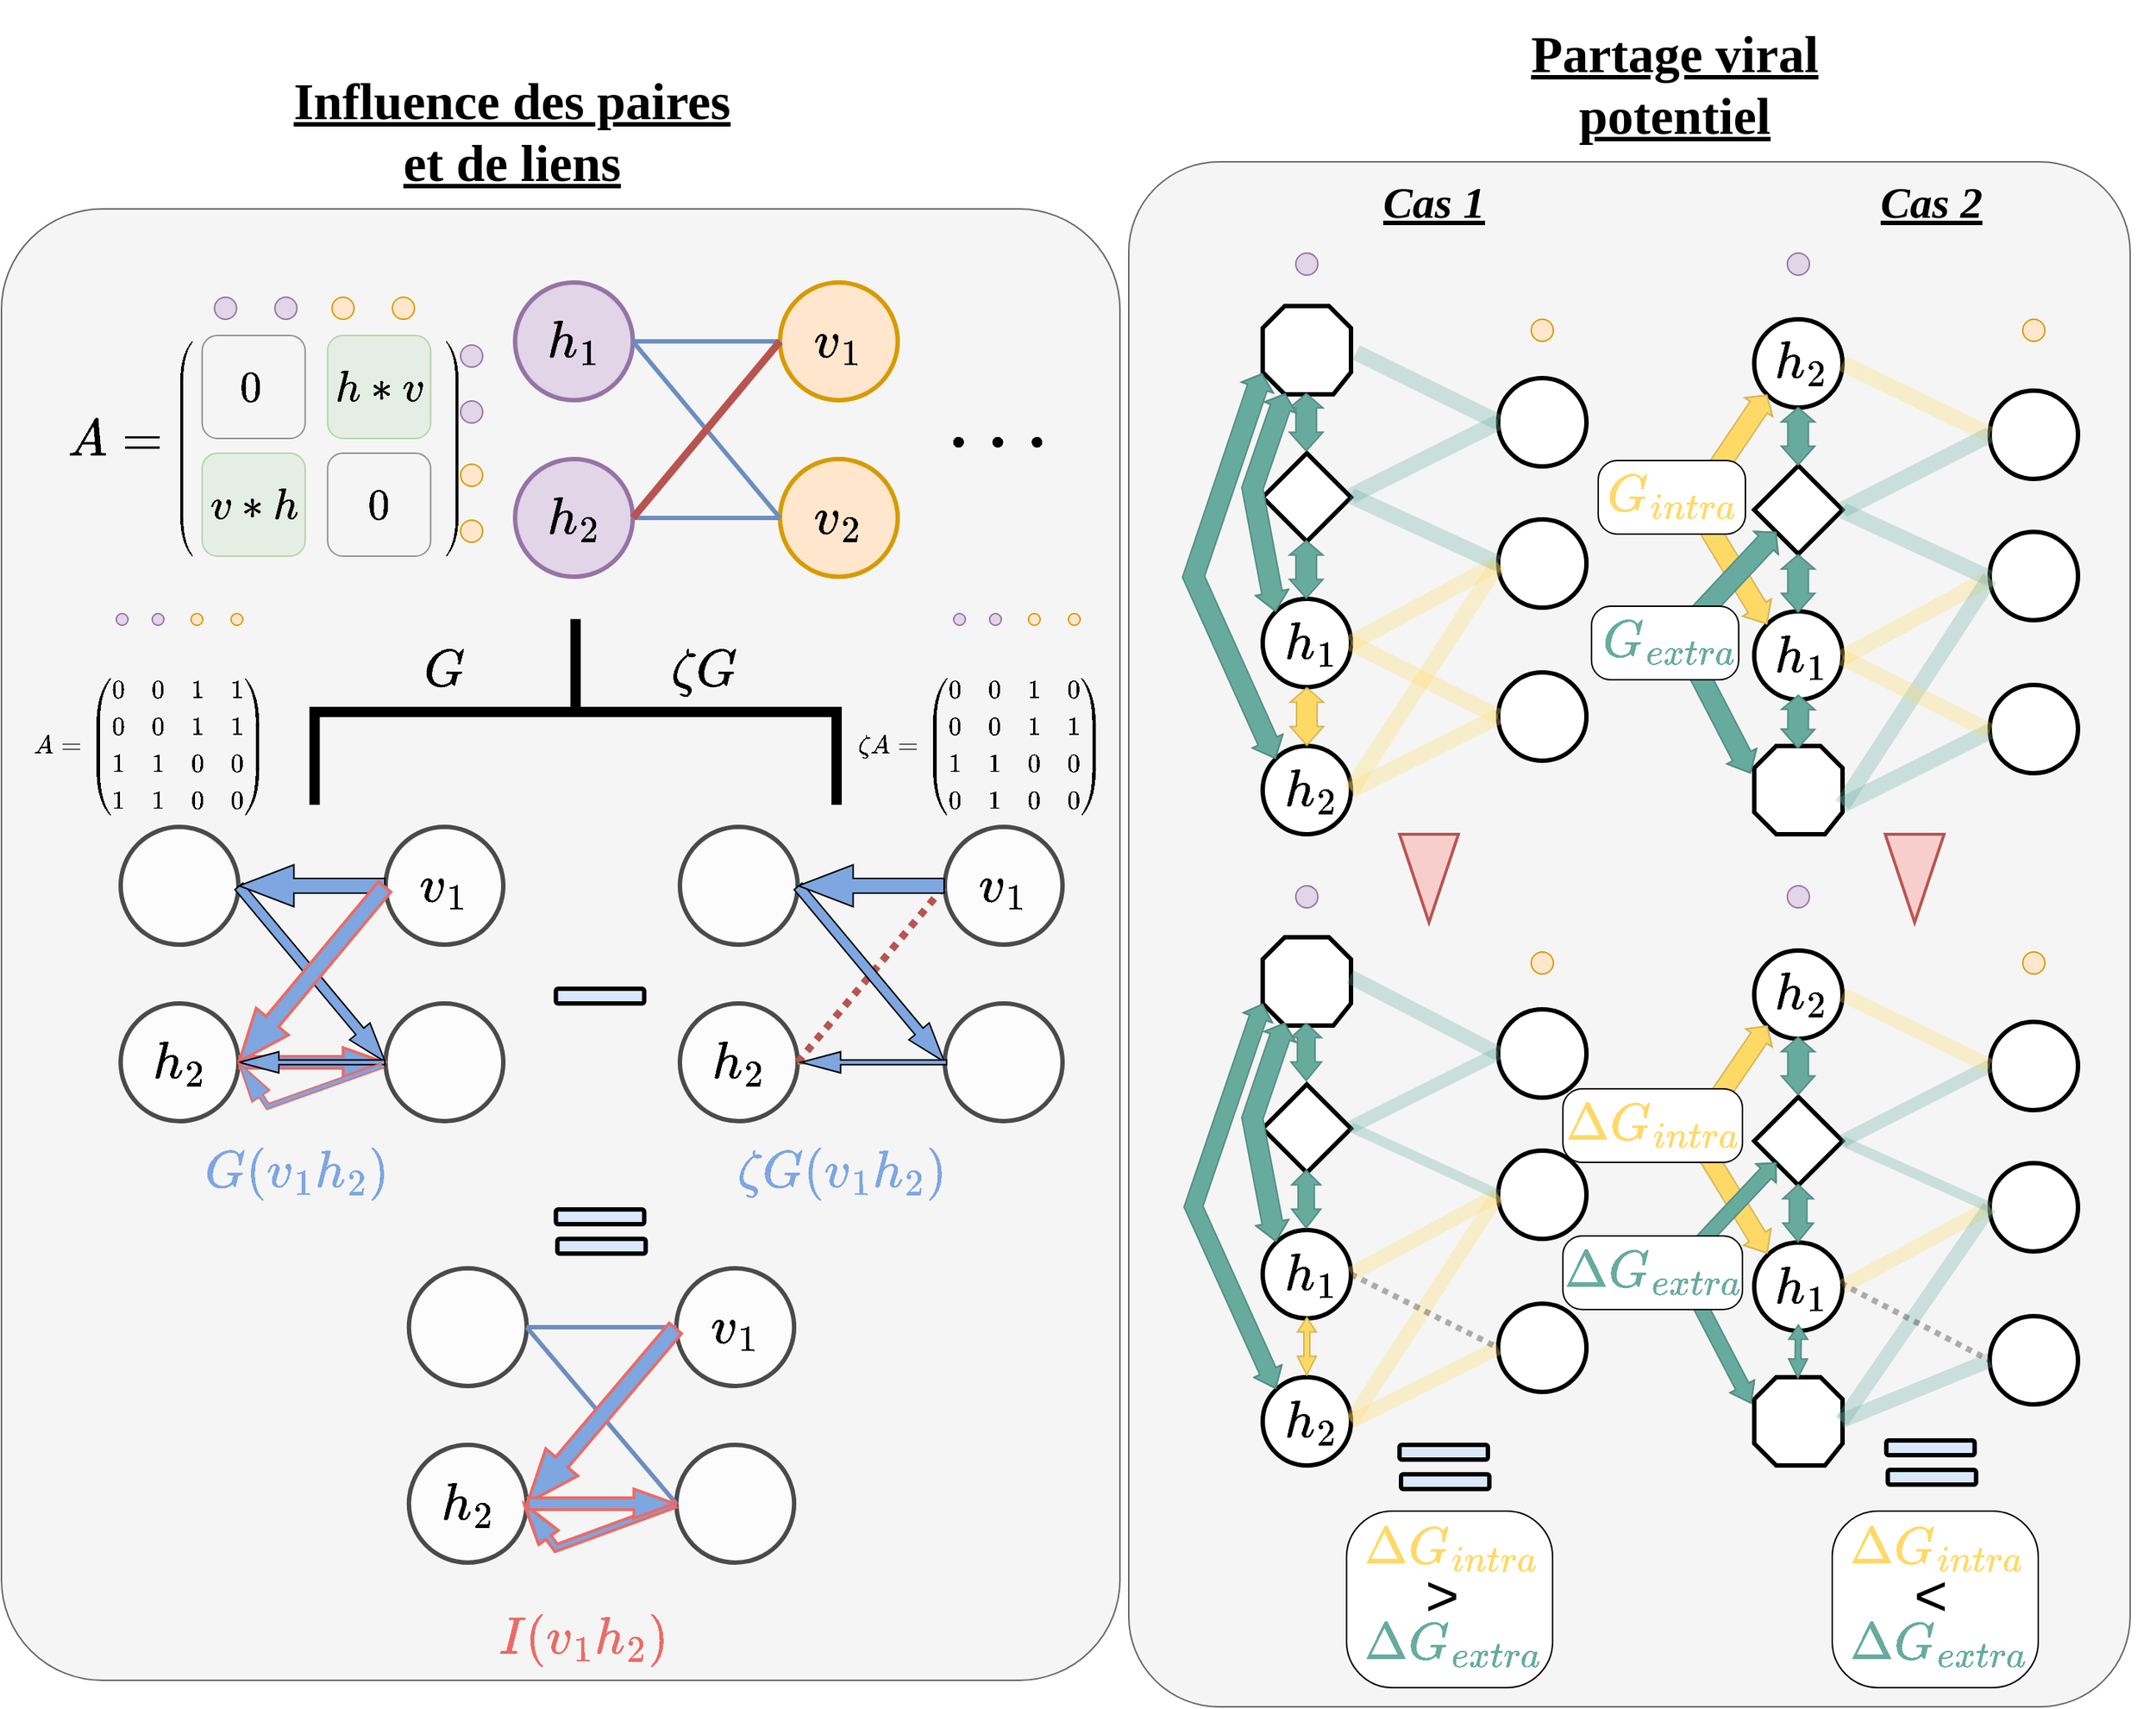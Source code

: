 <mxfile version="21.3.8" type="device">
  <diagram name="Page-1" id="vt9piiYFaFCfpVoI0iMA">
    <mxGraphModel dx="2150" dy="802" grid="1" gridSize="10" guides="1" tooltips="1" connect="1" arrows="1" fold="1" page="1" pageScale="1" pageWidth="827" pageHeight="1169" math="1" shadow="0">
      <root>
        <mxCell id="0" />
        <mxCell id="1" parent="0" />
        <mxCell id="RP3RG8l773F7bLh9pg2W-341" value="" style="rounded=1;whiteSpace=wrap;html=1;arcSize=9;fillColor=#f5f5f5;fontColor=#333333;strokeColor=#666666;" parent="1" vertex="1">
          <mxGeometry x="-4" y="278" width="680.42" height="1050" as="geometry" />
        </mxCell>
        <mxCell id="RP3RG8l773F7bLh9pg2W-342" value="" style="rounded=1;whiteSpace=wrap;html=1;arcSize=9;fillColor=#f5f5f5;fontColor=#333333;strokeColor=#666666;" parent="1" vertex="1">
          <mxGeometry x="-770" y="310" width="760" height="1000" as="geometry" />
        </mxCell>
        <mxCell id="RP3RG8l773F7bLh9pg2W-178" value="" style="ellipse;whiteSpace=wrap;html=1;aspect=fixed;strokeWidth=3;strokeColor=#9673a6;fillColor=#e1d5e7;" parent="1" vertex="1">
          <mxGeometry x="-421" y="480" width="80" height="80" as="geometry" />
        </mxCell>
        <mxCell id="RP3RG8l773F7bLh9pg2W-179" value="" style="ellipse;whiteSpace=wrap;html=1;aspect=fixed;strokeWidth=3;strokeColor=#9673a6;fillColor=#e1d5e7;" parent="1" vertex="1">
          <mxGeometry x="-421" y="360" width="80" height="80" as="geometry" />
        </mxCell>
        <mxCell id="RP3RG8l773F7bLh9pg2W-180" value="" style="ellipse;whiteSpace=wrap;html=1;aspect=fixed;strokeWidth=3;strokeColor=#d79b00;fillColor=#ffe6cc;" parent="1" vertex="1">
          <mxGeometry x="-241" y="480" width="80" height="80" as="geometry" />
        </mxCell>
        <mxCell id="RP3RG8l773F7bLh9pg2W-181" value="" style="ellipse;whiteSpace=wrap;html=1;aspect=fixed;strokeWidth=3;strokeColor=#d79b00;fillColor=#ffe6cc;" parent="1" vertex="1">
          <mxGeometry x="-241" y="360" width="80" height="80" as="geometry" />
        </mxCell>
        <mxCell id="RP3RG8l773F7bLh9pg2W-182" value="" style="endArrow=none;html=1;rounded=0;exitX=1;exitY=0.5;exitDx=0;exitDy=0;entryX=0;entryY=0.5;entryDx=0;entryDy=0;fillColor=#dae8fc;strokeColor=#6c8ebf;endSize=6;strokeWidth=3;" parent="1" source="RP3RG8l773F7bLh9pg2W-179" target="RP3RG8l773F7bLh9pg2W-181" edge="1">
          <mxGeometry width="50" height="50" relative="1" as="geometry">
            <mxPoint x="-51" y="610" as="sourcePoint" />
            <mxPoint x="-241" y="410" as="targetPoint" />
          </mxGeometry>
        </mxCell>
        <mxCell id="RP3RG8l773F7bLh9pg2W-183" value="" style="endArrow=none;html=1;rounded=0;entryX=0;entryY=0.5;entryDx=0;entryDy=0;fillColor=#dae8fc;strokeColor=#6c8ebf;endSize=6;strokeWidth=3;exitX=1;exitY=0.5;exitDx=0;exitDy=0;" parent="1" source="RP3RG8l773F7bLh9pg2W-185" target="RP3RG8l773F7bLh9pg2W-180" edge="1">
          <mxGeometry width="50" height="50" relative="1" as="geometry">
            <mxPoint x="-341" y="340" as="sourcePoint" />
            <mxPoint x="-247" y="440" as="targetPoint" />
          </mxGeometry>
        </mxCell>
        <mxCell id="RP3RG8l773F7bLh9pg2W-184" value="" style="endArrow=none;html=1;rounded=0;fillColor=#dae8fc;strokeColor=#6c8ebf;endSize=6;strokeWidth=3;exitX=1;exitY=0.5;exitDx=0;exitDy=0;entryX=0;entryY=0.5;entryDx=0;entryDy=0;" parent="1" source="RP3RG8l773F7bLh9pg2W-178" target="RP3RG8l773F7bLh9pg2W-180" edge="1">
          <mxGeometry width="50" height="50" relative="1" as="geometry">
            <mxPoint x="-331" y="350" as="sourcePoint" />
            <mxPoint x="-241" y="520" as="targetPoint" />
          </mxGeometry>
        </mxCell>
        <mxCell id="RP3RG8l773F7bLh9pg2W-185" value="&lt;font style=&quot;font-size: 30px;&quot;&gt;$$h_1$$&lt;/font&gt;" style="text;html=1;align=center;verticalAlign=middle;whiteSpace=wrap;rounded=0;strokeWidth=3;strokeColor=none;" parent="1" vertex="1">
          <mxGeometry x="-421" y="380" width="80" height="40" as="geometry" />
        </mxCell>
        <mxCell id="RP3RG8l773F7bLh9pg2W-186" value="&lt;font style=&quot;font-size: 30px;&quot;&gt;$$h_2$$&lt;/font&gt;" style="text;html=1;align=center;verticalAlign=middle;whiteSpace=wrap;rounded=0;strokeWidth=3;strokeColor=none;" parent="1" vertex="1">
          <mxGeometry x="-421" y="500" width="80" height="40" as="geometry" />
        </mxCell>
        <mxCell id="RP3RG8l773F7bLh9pg2W-187" value="" style="endArrow=none;html=1;rounded=0;fillColor=#f8cecc;strokeColor=#b85450;endSize=6;strokeWidth=5;exitX=1;exitY=0.5;exitDx=0;exitDy=0;entryX=0;entryY=0.5;entryDx=0;entryDy=0;" parent="1" source="RP3RG8l773F7bLh9pg2W-186" target="RP3RG8l773F7bLh9pg2W-181" edge="1">
          <mxGeometry width="50" height="50" relative="1" as="geometry">
            <mxPoint x="-331" y="470" as="sourcePoint" />
            <mxPoint x="-231" y="530" as="targetPoint" />
          </mxGeometry>
        </mxCell>
        <mxCell id="RP3RG8l773F7bLh9pg2W-188" value="&lt;font style=&quot;font-size: 30px;&quot;&gt;$$v_2$$&lt;/font&gt;" style="text;html=1;align=center;verticalAlign=middle;whiteSpace=wrap;rounded=0;strokeWidth=3;strokeColor=none;" parent="1" vertex="1">
          <mxGeometry x="-241" y="500" width="80" height="40" as="geometry" />
        </mxCell>
        <mxCell id="RP3RG8l773F7bLh9pg2W-189" value="&lt;font style=&quot;font-size: 30px;&quot;&gt;$$v_1$$&lt;/font&gt;" style="text;html=1;align=center;verticalAlign=middle;whiteSpace=wrap;rounded=0;strokeWidth=3;strokeColor=none;" parent="1" vertex="1">
          <mxGeometry x="-241" y="380" width="80" height="40" as="geometry" />
        </mxCell>
        <mxCell id="RP3RG8l773F7bLh9pg2W-190" value="" style="ellipse;whiteSpace=wrap;html=1;aspect=fixed;opacity=70;strokeWidth=3;strokeColor=#000000;" parent="1" vertex="1">
          <mxGeometry x="-689" y="850" width="80" height="80" as="geometry" />
        </mxCell>
        <mxCell id="RP3RG8l773F7bLh9pg2W-191" value="" style="ellipse;whiteSpace=wrap;html=1;aspect=fixed;opacity=70;strokeWidth=3;strokeColor=#000000;" parent="1" vertex="1">
          <mxGeometry x="-689" y="730" width="80" height="80" as="geometry" />
        </mxCell>
        <mxCell id="RP3RG8l773F7bLh9pg2W-192" value="" style="ellipse;whiteSpace=wrap;html=1;aspect=fixed;opacity=70;strokeWidth=3;strokeColor=#000000;" parent="1" vertex="1">
          <mxGeometry x="-509" y="850" width="80" height="80" as="geometry" />
        </mxCell>
        <mxCell id="RP3RG8l773F7bLh9pg2W-193" value="" style="ellipse;whiteSpace=wrap;html=1;aspect=fixed;opacity=70;strokeWidth=3;strokeColor=#000000;" parent="1" vertex="1">
          <mxGeometry x="-509" y="730" width="80" height="80" as="geometry" />
        </mxCell>
        <mxCell id="RP3RG8l773F7bLh9pg2W-194" value="" style="endArrow=none;html=1;rounded=0;exitX=1;exitY=0.5;exitDx=0;exitDy=0;entryX=0;entryY=0.5;entryDx=0;entryDy=0;fillColor=#d5e8d4;strokeColor=#82b366;endSize=6;strokeWidth=3;opacity=50;" parent="1" source="RP3RG8l773F7bLh9pg2W-191" target="RP3RG8l773F7bLh9pg2W-193" edge="1">
          <mxGeometry width="50" height="50" relative="1" as="geometry">
            <mxPoint x="-319" y="980" as="sourcePoint" />
            <mxPoint x="-509" y="780" as="targetPoint" />
          </mxGeometry>
        </mxCell>
        <mxCell id="RP3RG8l773F7bLh9pg2W-195" value="" style="endArrow=none;html=1;rounded=0;entryX=0;entryY=0.5;entryDx=0;entryDy=0;fillColor=#d5e8d4;strokeColor=#82b366;endSize=6;strokeWidth=3;opacity=50;exitX=1;exitY=0.5;exitDx=0;exitDy=0;" parent="1" source="RP3RG8l773F7bLh9pg2W-191" target="RP3RG8l773F7bLh9pg2W-192" edge="1">
          <mxGeometry width="50" height="50" relative="1" as="geometry">
            <mxPoint x="-609" y="710" as="sourcePoint" />
            <mxPoint x="-515" y="810" as="targetPoint" />
          </mxGeometry>
        </mxCell>
        <mxCell id="RP3RG8l773F7bLh9pg2W-196" value="" style="endArrow=none;html=1;rounded=0;fillColor=#d5e8d4;strokeColor=#82b366;endSize=6;strokeWidth=3;exitX=1;exitY=0.5;exitDx=0;exitDy=0;entryX=0;entryY=0.5;entryDx=0;entryDy=0;opacity=50;" parent="1" source="RP3RG8l773F7bLh9pg2W-190" target="RP3RG8l773F7bLh9pg2W-192" edge="1">
          <mxGeometry width="50" height="50" relative="1" as="geometry">
            <mxPoint x="-599" y="720" as="sourcePoint" />
            <mxPoint x="-509" y="890" as="targetPoint" />
          </mxGeometry>
        </mxCell>
        <mxCell id="RP3RG8l773F7bLh9pg2W-198" value="&lt;font style=&quot;font-size: 30px;&quot;&gt;$$h_2$$&lt;/font&gt;" style="text;html=1;align=center;verticalAlign=middle;whiteSpace=wrap;rounded=0;opacity=70;strokeWidth=3;strokeColor=none;" parent="1" vertex="1">
          <mxGeometry x="-689" y="870" width="80" height="40" as="geometry" />
        </mxCell>
        <mxCell id="RP3RG8l773F7bLh9pg2W-199" value="" style="endArrow=none;html=1;rounded=0;fillColor=#d5e8d4;strokeColor=#82b366;endSize=6;strokeWidth=3;exitX=1;exitY=0.5;exitDx=0;exitDy=0;entryX=0;entryY=0.5;entryDx=0;entryDy=0;opacity=50;" parent="1" source="RP3RG8l773F7bLh9pg2W-198" target="RP3RG8l773F7bLh9pg2W-193" edge="1">
          <mxGeometry width="50" height="50" relative="1" as="geometry">
            <mxPoint x="-599" y="840" as="sourcePoint" />
            <mxPoint x="-499" y="900" as="targetPoint" />
          </mxGeometry>
        </mxCell>
        <mxCell id="RP3RG8l773F7bLh9pg2W-201" value="&lt;font style=&quot;font-size: 30px;&quot;&gt;$$v_1$$&lt;/font&gt;" style="text;html=1;strokeColor=none;fillColor=none;align=center;verticalAlign=middle;whiteSpace=wrap;rounded=0;opacity=70;strokeWidth=3;" parent="1" vertex="1">
          <mxGeometry x="-509" y="750" width="80" height="40" as="geometry" />
        </mxCell>
        <mxCell id="RP3RG8l773F7bLh9pg2W-202" value="" style="ellipse;whiteSpace=wrap;html=1;aspect=fixed;opacity=70;strokeWidth=3;strokeColor=#000000;" parent="1" vertex="1">
          <mxGeometry x="-309" y="850" width="80" height="80" as="geometry" />
        </mxCell>
        <mxCell id="RP3RG8l773F7bLh9pg2W-203" value="" style="ellipse;whiteSpace=wrap;html=1;aspect=fixed;opacity=70;strokeWidth=3;strokeColor=#000000;" parent="1" vertex="1">
          <mxGeometry x="-309" y="730" width="80" height="80" as="geometry" />
        </mxCell>
        <mxCell id="RP3RG8l773F7bLh9pg2W-204" value="" style="ellipse;whiteSpace=wrap;html=1;aspect=fixed;opacity=70;strokeWidth=3;strokeColor=#000000;" parent="1" vertex="1">
          <mxGeometry x="-129" y="850" width="80" height="80" as="geometry" />
        </mxCell>
        <mxCell id="RP3RG8l773F7bLh9pg2W-205" value="" style="ellipse;whiteSpace=wrap;html=1;aspect=fixed;opacity=70;strokeWidth=3;strokeColor=#000000;" parent="1" vertex="1">
          <mxGeometry x="-129" y="730" width="80" height="80" as="geometry" />
        </mxCell>
        <mxCell id="RP3RG8l773F7bLh9pg2W-206" value="" style="endArrow=none;html=1;rounded=0;exitX=1;exitY=0.5;exitDx=0;exitDy=0;entryX=0;entryY=0.5;entryDx=0;entryDy=0;fillColor=#d5e8d4;strokeColor=#82b366;endSize=6;strokeWidth=3;opacity=50;" parent="1" source="RP3RG8l773F7bLh9pg2W-203" target="RP3RG8l773F7bLh9pg2W-205" edge="1">
          <mxGeometry width="50" height="50" relative="1" as="geometry">
            <mxPoint x="61" y="980" as="sourcePoint" />
            <mxPoint x="-129" y="780" as="targetPoint" />
          </mxGeometry>
        </mxCell>
        <mxCell id="RP3RG8l773F7bLh9pg2W-207" value="" style="endArrow=none;html=1;rounded=0;entryX=0;entryY=0.5;entryDx=0;entryDy=0;fillColor=#d5e8d4;strokeColor=#82b366;endSize=6;strokeWidth=3;opacity=50;exitX=1;exitY=0.5;exitDx=0;exitDy=0;" parent="1" source="RP3RG8l773F7bLh9pg2W-203" target="RP3RG8l773F7bLh9pg2W-204" edge="1">
          <mxGeometry width="50" height="50" relative="1" as="geometry">
            <mxPoint x="-229" y="710" as="sourcePoint" />
            <mxPoint x="-135" y="810" as="targetPoint" />
          </mxGeometry>
        </mxCell>
        <mxCell id="RP3RG8l773F7bLh9pg2W-208" value="" style="endArrow=none;html=1;rounded=0;fillColor=#d5e8d4;strokeColor=#82b366;endSize=6;strokeWidth=3;exitX=1;exitY=0.5;exitDx=0;exitDy=0;entryX=0;entryY=0.5;entryDx=0;entryDy=0;" parent="1" source="RP3RG8l773F7bLh9pg2W-202" target="RP3RG8l773F7bLh9pg2W-204" edge="1">
          <mxGeometry width="50" height="50" relative="1" as="geometry">
            <mxPoint x="-219" y="720" as="sourcePoint" />
            <mxPoint x="-129" y="890" as="targetPoint" />
          </mxGeometry>
        </mxCell>
        <mxCell id="RP3RG8l773F7bLh9pg2W-210" value="&lt;font style=&quot;font-size: 30px;&quot;&gt;$$h_2$$&lt;/font&gt;" style="text;html=1;strokeColor=none;fillColor=none;align=center;verticalAlign=middle;whiteSpace=wrap;rounded=0;opacity=50;" parent="1" vertex="1">
          <mxGeometry x="-309" y="870" width="80" height="40" as="geometry" />
        </mxCell>
        <mxCell id="RP3RG8l773F7bLh9pg2W-211" value="" style="endArrow=none;html=1;rounded=0;fillColor=#f8cecc;strokeColor=#b85450;endSize=6;strokeWidth=5;exitX=1;exitY=0.5;exitDx=0;exitDy=0;entryX=0;entryY=0.5;entryDx=0;entryDy=0;dashed=1;dashPattern=1 1;" parent="1" source="RP3RG8l773F7bLh9pg2W-210" target="RP3RG8l773F7bLh9pg2W-205" edge="1">
          <mxGeometry width="50" height="50" relative="1" as="geometry">
            <mxPoint x="-219" y="840" as="sourcePoint" />
            <mxPoint x="-119" y="900" as="targetPoint" />
          </mxGeometry>
        </mxCell>
        <mxCell id="RP3RG8l773F7bLh9pg2W-213" value="&lt;font style=&quot;font-size: 30px;&quot;&gt;$$v_1$$&lt;/font&gt;" style="text;html=1;strokeColor=none;fillColor=none;align=center;verticalAlign=middle;whiteSpace=wrap;rounded=0;opacity=70;strokeWidth=3;" parent="1" vertex="1">
          <mxGeometry x="-129" y="750" width="80" height="40" as="geometry" />
        </mxCell>
        <mxCell id="RP3RG8l773F7bLh9pg2W-214" value="" style="shape=flexArrow;endArrow=block;html=1;rounded=0;fillColor=#7EA6E0;strokeColor=#000000;entryX=0;entryY=0.5;entryDx=0;entryDy=0;exitX=1;exitY=0.5;exitDx=0;exitDy=0;width=7;endSize=8.616;endWidth=10;" parent="1" edge="1">
          <mxGeometry width="50" height="50" relative="1" as="geometry">
            <mxPoint x="-609" y="770" as="sourcePoint" />
            <mxPoint x="-509" y="890" as="targetPoint" />
          </mxGeometry>
        </mxCell>
        <mxCell id="RP3RG8l773F7bLh9pg2W-215" value="" style="shape=flexArrow;endArrow=block;html=1;rounded=0;fillColor=#7EA6E0;strokeColor=#000000;entryX=0;entryY=0.5;entryDx=0;entryDy=0;exitX=1;exitY=0.5;exitDx=0;exitDy=0;width=7;endSize=8.616;endWidth=10;" parent="1" source="RP3RG8l773F7bLh9pg2W-203" edge="1">
          <mxGeometry width="50" height="50" relative="1" as="geometry">
            <mxPoint x="-229" y="710" as="sourcePoint" />
            <mxPoint x="-129" y="890" as="targetPoint" />
          </mxGeometry>
        </mxCell>
        <mxCell id="RP3RG8l773F7bLh9pg2W-216" value="" style="rounded=1;whiteSpace=wrap;html=1;strokeWidth=3;fillColor=#dae8fc;strokeColor=#000000;" parent="1" vertex="1">
          <mxGeometry x="-393.26" y="840" width="60" height="10" as="geometry" />
        </mxCell>
        <mxCell id="RP3RG8l773F7bLh9pg2W-217" value="" style="ellipse;whiteSpace=wrap;html=1;aspect=fixed;opacity=70;strokeWidth=3;strokeColor=#000000;" parent="1" vertex="1">
          <mxGeometry x="-493.13" y="1150" width="80" height="80" as="geometry" />
        </mxCell>
        <mxCell id="RP3RG8l773F7bLh9pg2W-218" value="" style="ellipse;whiteSpace=wrap;html=1;aspect=fixed;opacity=70;strokeWidth=3;strokeColor=#000000;" parent="1" vertex="1">
          <mxGeometry x="-493.13" y="1030" width="80" height="80" as="geometry" />
        </mxCell>
        <mxCell id="RP3RG8l773F7bLh9pg2W-219" value="" style="ellipse;whiteSpace=wrap;html=1;aspect=fixed;opacity=70;strokeWidth=3;strokeColor=#000000;" parent="1" vertex="1">
          <mxGeometry x="-311.4" y="1150" width="80" height="80" as="geometry" />
        </mxCell>
        <mxCell id="RP3RG8l773F7bLh9pg2W-220" value="" style="ellipse;whiteSpace=wrap;html=1;aspect=fixed;opacity=70;strokeWidth=3;strokeColor=#000000;" parent="1" vertex="1">
          <mxGeometry x="-311.4" y="1030" width="80" height="80" as="geometry" />
        </mxCell>
        <mxCell id="RP3RG8l773F7bLh9pg2W-221" value="" style="endArrow=none;html=1;rounded=0;exitX=1;exitY=0.5;exitDx=0;exitDy=0;entryX=0;entryY=0.5;entryDx=0;entryDy=0;fillColor=#dae8fc;strokeColor=#6c8ebf;endSize=6;strokeWidth=3;" parent="1" source="RP3RG8l773F7bLh9pg2W-218" target="RP3RG8l773F7bLh9pg2W-220" edge="1">
          <mxGeometry width="50" height="50" relative="1" as="geometry">
            <mxPoint x="-121.4" y="1280" as="sourcePoint" />
            <mxPoint x="-311.4" y="1080" as="targetPoint" />
          </mxGeometry>
        </mxCell>
        <mxCell id="RP3RG8l773F7bLh9pg2W-222" value="" style="endArrow=none;html=1;rounded=0;entryX=0;entryY=0.5;entryDx=0;entryDy=0;fillColor=#dae8fc;strokeColor=#6c8ebf;endSize=6;strokeWidth=3;exitX=1;exitY=0.5;exitDx=0;exitDy=0;" parent="1" target="RP3RG8l773F7bLh9pg2W-219" edge="1">
          <mxGeometry width="50" height="50" relative="1" as="geometry">
            <mxPoint x="-413.13" y="1070" as="sourcePoint" />
            <mxPoint x="-317.4" y="1110" as="targetPoint" />
          </mxGeometry>
        </mxCell>
        <mxCell id="RP3RG8l773F7bLh9pg2W-223" value="" style="endArrow=none;html=1;rounded=0;fillColor=#d5e8d4;strokeColor=#82b366;endSize=6;strokeWidth=3;exitX=1;exitY=0.5;exitDx=0;exitDy=0;entryX=0;entryY=0.5;entryDx=0;entryDy=0;opacity=50;" parent="1" source="RP3RG8l773F7bLh9pg2W-217" target="RP3RG8l773F7bLh9pg2W-219" edge="1">
          <mxGeometry width="50" height="50" relative="1" as="geometry">
            <mxPoint x="-401.4" y="1020" as="sourcePoint" />
            <mxPoint x="-311.4" y="1190" as="targetPoint" />
          </mxGeometry>
        </mxCell>
        <mxCell id="RP3RG8l773F7bLh9pg2W-225" value="&lt;font style=&quot;font-size: 30px;&quot;&gt;$$h_2$$&lt;/font&gt;" style="text;html=1;strokeColor=none;fillColor=none;align=center;verticalAlign=middle;whiteSpace=wrap;rounded=0;opacity=70;strokeWidth=3;" parent="1" vertex="1">
          <mxGeometry x="-493.13" y="1170" width="80" height="40" as="geometry" />
        </mxCell>
        <mxCell id="RP3RG8l773F7bLh9pg2W-226" value="" style="endArrow=none;html=1;rounded=0;fillColor=#d5e8d4;strokeColor=#82b366;endSize=6;strokeWidth=3;exitX=1;exitY=0.5;exitDx=0;exitDy=0;entryX=0;entryY=0.5;entryDx=0;entryDy=0;opacity=50;" parent="1" source="RP3RG8l773F7bLh9pg2W-225" target="RP3RG8l773F7bLh9pg2W-220" edge="1">
          <mxGeometry width="50" height="50" relative="1" as="geometry">
            <mxPoint x="-401.4" y="1140" as="sourcePoint" />
            <mxPoint x="-301.4" y="1200" as="targetPoint" />
          </mxGeometry>
        </mxCell>
        <mxCell id="RP3RG8l773F7bLh9pg2W-228" value="&lt;font style=&quot;font-size: 30px;&quot;&gt;$$v_1$$&lt;/font&gt;" style="text;html=1;align=center;verticalAlign=middle;whiteSpace=wrap;rounded=0;opacity=70;strokeWidth=3;strokeColor=none;" parent="1" vertex="1">
          <mxGeometry x="-311.4" y="1050" width="80" height="40" as="geometry" />
        </mxCell>
        <mxCell id="RP3RG8l773F7bLh9pg2W-229" value="" style="shape=flexArrow;endArrow=block;html=1;rounded=0;fillColor=#7EA6E0;strokeColor=#EA6B66;entryX=1;entryY=0.5;entryDx=0;entryDy=0;exitX=0;exitY=0.5;exitDx=0;exitDy=0;endWidth=15.556;endSize=11.306;strokeWidth=2;" parent="1" target="RP3RG8l773F7bLh9pg2W-225" edge="1">
          <mxGeometry width="50" height="50" relative="1" as="geometry">
            <mxPoint x="-311.4" y="1070" as="sourcePoint" />
            <mxPoint x="-411.4" y="1130" as="targetPoint" />
          </mxGeometry>
        </mxCell>
        <mxCell id="RP3RG8l773F7bLh9pg2W-230" value="" style="shape=flexArrow;endArrow=block;html=1;rounded=0;fillColor=#7EA6E0;strokeColor=#EA6B66;entryX=0;entryY=0.5;entryDx=0;entryDy=0;exitX=1;exitY=0.5;exitDx=0;exitDy=0;width=7;endSize=8.616;endWidth=10;strokeWidth=2;" parent="1" source="RP3RG8l773F7bLh9pg2W-198" edge="1">
          <mxGeometry width="50" height="50" relative="1" as="geometry">
            <mxPoint x="-599" y="720" as="sourcePoint" />
            <mxPoint x="-509" y="890" as="targetPoint" />
          </mxGeometry>
        </mxCell>
        <mxCell id="RP3RG8l773F7bLh9pg2W-231" value="" style="shape=flexArrow;endArrow=block;html=1;rounded=0;fillColor=#7EA6E0;strokeColor=#000000;entryX=1;entryY=0.5;entryDx=0;entryDy=0;exitX=0;exitY=0.5;exitDx=0;exitDy=0;endWidth=17.5;endSize=12.072;" parent="1" target="RP3RG8l773F7bLh9pg2W-203" edge="1">
          <mxGeometry width="50" height="50" relative="1" as="geometry">
            <mxPoint x="-129" y="770" as="sourcePoint" />
            <mxPoint x="-229" y="710" as="targetPoint" />
            <Array as="points" />
          </mxGeometry>
        </mxCell>
        <mxCell id="RP3RG8l773F7bLh9pg2W-232" value="" style="shape=flexArrow;endArrow=block;html=1;rounded=0;fillColor=#7EA6E0;strokeColor=#000000;entryX=1;entryY=0.5;entryDx=0;entryDy=0;exitX=0;exitY=0.5;exitDx=0;exitDy=0;endWidth=17.5;endSize=12.072;" parent="1" source="RP3RG8l773F7bLh9pg2W-201" edge="1">
          <mxGeometry width="50" height="50" relative="1" as="geometry">
            <mxPoint x="-479" y="700" as="sourcePoint" />
            <mxPoint x="-609" y="770" as="targetPoint" />
            <Array as="points" />
          </mxGeometry>
        </mxCell>
        <mxCell id="RP3RG8l773F7bLh9pg2W-233" value="" style="shape=flexArrow;endArrow=block;html=1;rounded=0;fillColor=#7EA6E0;strokeColor=#EA6B66;entryX=1;entryY=0.5;entryDx=0;entryDy=0;exitX=0;exitY=0.5;exitDx=0;exitDy=0;endWidth=15.556;endSize=11;strokeWidth=2;" parent="1" source="RP3RG8l773F7bLh9pg2W-201" target="RP3RG8l773F7bLh9pg2W-198" edge="1">
          <mxGeometry width="50" height="50" relative="1" as="geometry">
            <mxPoint x="-509" y="770" as="sourcePoint" />
            <mxPoint x="-459" y="720" as="targetPoint" />
          </mxGeometry>
        </mxCell>
        <mxCell id="RP3RG8l773F7bLh9pg2W-234" value="" style="strokeWidth=7;html=1;shape=mxgraph.flowchart.annotation_2;align=left;labelPosition=right;pointerEvents=1;rotation=90;" parent="1" vertex="1">
          <mxGeometry x="-443.01" y="474.54" width="126.25" height="354.69" as="geometry" />
        </mxCell>
        <mxCell id="RP3RG8l773F7bLh9pg2W-235" value="&lt;font color=&quot;#7ea6e0&quot; style=&quot;font-size: 30px;&quot;&gt;$$\zeta G(v_1h_2)$$&lt;/font&gt;" style="text;html=1;strokeColor=none;fillColor=none;align=center;verticalAlign=middle;whiteSpace=wrap;rounded=0;movable=1;resizable=1;rotatable=1;deletable=1;editable=1;locked=0;connectable=1;container=0;" parent="1" vertex="1">
          <mxGeometry x="-227.263" y="950" width="56.842" height="30" as="geometry" />
        </mxCell>
        <mxCell id="RP3RG8l773F7bLh9pg2W-236" value="&lt;font color=&quot;#ea6b66&quot; style=&quot;font-size: 30px;&quot;&gt;$$I(v_1h_2)&lt;br&gt;$$&lt;/font&gt;" style="text;html=1;strokeColor=none;fillColor=none;align=center;verticalAlign=middle;whiteSpace=wrap;rounded=0;movable=1;resizable=1;rotatable=1;deletable=1;editable=1;locked=0;connectable=1;container=0;" parent="1" vertex="1">
          <mxGeometry x="-403.133" y="1267" width="56.842" height="30" as="geometry" />
        </mxCell>
        <mxCell id="RP3RG8l773F7bLh9pg2W-237" value="" style="rounded=1;whiteSpace=wrap;html=1;strokeWidth=3;fillColor=#dae8fc;strokeColor=#000000;" parent="1" vertex="1">
          <mxGeometry x="-392.26" y="1010" width="60" height="10" as="geometry" />
        </mxCell>
        <mxCell id="RP3RG8l773F7bLh9pg2W-238" value="" style="rounded=1;whiteSpace=wrap;html=1;strokeWidth=3;fillColor=#dae8fc;strokeColor=#000000;" parent="1" vertex="1">
          <mxGeometry x="-393.26" y="990" width="60" height="10" as="geometry" />
        </mxCell>
        <mxCell id="RP3RG8l773F7bLh9pg2W-239" value="&lt;font style=&quot;font-size: 50px;&quot;&gt;$$\dots$$&lt;/font&gt;" style="text;html=1;strokeColor=none;fillColor=none;align=center;verticalAlign=middle;whiteSpace=wrap;rounded=0;movable=1;resizable=1;rotatable=1;deletable=1;editable=1;locked=0;connectable=1;container=0;" parent="1" vertex="1">
          <mxGeometry x="-121.003" y="440" width="56.842" height="30" as="geometry" />
        </mxCell>
        <mxCell id="RP3RG8l773F7bLh9pg2W-240" value="" style="shape=flexArrow;endArrow=block;html=1;rounded=0;fillColor=#7EA6E0;strokeColor=#000000;entryX=1;entryY=0.5;entryDx=0;entryDy=0;width=3.333;endSize=8.658;endWidth=10;exitX=0;exitY=0.5;exitDx=0;exitDy=0;" parent="1" target="RP3RG8l773F7bLh9pg2W-198" edge="1">
          <mxGeometry width="50" height="50" relative="1" as="geometry">
            <mxPoint x="-509" y="890" as="sourcePoint" />
            <mxPoint x="-499" y="900" as="targetPoint" />
          </mxGeometry>
        </mxCell>
        <mxCell id="RP3RG8l773F7bLh9pg2W-241" value="" style="shape=flexArrow;endArrow=block;html=1;rounded=0;fillColor=#7EA6E0;strokeColor=#EA6B66;width=3.333;endSize=8.658;endWidth=10;exitX=-0.026;exitY=0.555;exitDx=0;exitDy=0;exitPerimeter=0;" parent="1" edge="1">
          <mxGeometry width="50" height="50" relative="1" as="geometry">
            <mxPoint x="-511.08" y="892.2" as="sourcePoint" />
            <mxPoint x="-609" y="890" as="targetPoint" />
            <Array as="points">
              <mxPoint x="-589" y="920" />
            </Array>
          </mxGeometry>
        </mxCell>
        <mxCell id="RP3RG8l773F7bLh9pg2W-242" value="" style="shape=flexArrow;endArrow=block;html=1;rounded=0;fillColor=#7EA6E0;strokeColor=#000000;entryX=1;entryY=0.5;entryDx=0;entryDy=0;width=3.333;endSize=8.658;endWidth=10;exitX=0;exitY=0.5;exitDx=0;exitDy=0;" parent="1" edge="1">
          <mxGeometry width="50" height="50" relative="1" as="geometry">
            <mxPoint x="-127.26" y="890" as="sourcePoint" />
            <mxPoint x="-227.26" y="890" as="targetPoint" />
          </mxGeometry>
        </mxCell>
        <mxCell id="RP3RG8l773F7bLh9pg2W-243" value="" style="shape=flexArrow;endArrow=block;html=1;rounded=0;fillColor=#7EA6E0;strokeColor=#EA6B66;width=3.333;endSize=8.658;endWidth=10;exitX=0;exitY=0.5;exitDx=0;exitDy=0;entryX=0.972;entryY=0.486;entryDx=0;entryDy=0;entryPerimeter=0;strokeWidth=2;" parent="1" target="RP3RG8l773F7bLh9pg2W-225" edge="1">
          <mxGeometry width="50" height="50" relative="1" as="geometry">
            <mxPoint x="-311.4" y="1190" as="sourcePoint" />
            <mxPoint x="-413.13" y="1190" as="targetPoint" />
            <Array as="points">
              <mxPoint x="-393.13" y="1220" />
            </Array>
          </mxGeometry>
        </mxCell>
        <mxCell id="RP3RG8l773F7bLh9pg2W-244" value="" style="shape=flexArrow;endArrow=block;html=1;rounded=0;fillColor=#7EA6E0;strokeColor=#EA6B66;entryX=0;entryY=0.5;entryDx=0;entryDy=0;exitX=1;exitY=0.5;exitDx=0;exitDy=0;width=7;endSize=8.616;endWidth=10;strokeWidth=2;" parent="1" source="RP3RG8l773F7bLh9pg2W-225" edge="1">
          <mxGeometry width="50" height="50" relative="1" as="geometry">
            <mxPoint x="-571.4" y="1030" as="sourcePoint" />
            <mxPoint x="-311.4" y="1190" as="targetPoint" />
          </mxGeometry>
        </mxCell>
        <mxCell id="RP3RG8l773F7bLh9pg2W-245" value="" style="group" parent="1" vertex="1" connectable="0">
          <mxGeometry x="-721.003" y="370" width="277.993" height="176" as="geometry" />
        </mxCell>
        <mxCell id="RP3RG8l773F7bLh9pg2W-246" value="&lt;font style=&quot;font-size: 30px;&quot;&gt;$$A = &lt;br&gt;$$&lt;/font&gt;" style="text;html=1;strokeColor=none;fillColor=none;align=center;verticalAlign=middle;whiteSpace=wrap;rounded=0;movable=1;resizable=1;rotatable=1;deletable=1;editable=1;locked=0;connectable=1;container=0;" parent="RP3RG8l773F7bLh9pg2W-245" vertex="1">
          <mxGeometry y="82" width="56.842" height="30" as="geometry" />
        </mxCell>
        <mxCell id="RP3RG8l773F7bLh9pg2W-247" value="&lt;font style=&quot;font-size: 13px;&quot;&gt;$$&amp;nbsp;&lt;br style=&quot;border-color: var(--border-color);&quot;&gt;\begin{pmatrix}&lt;br style=&quot;border-color: var(--border-color);&quot;&gt;&amp;amp;&amp;nbsp;\quad&amp;nbsp;&amp;nbsp;\quad &amp;amp;&amp;nbsp;\quad &amp;amp;&amp;nbsp;\quad &amp;amp;&amp;nbsp;\quad &amp;amp;&amp;nbsp;\\&lt;br style=&quot;border-color: var(--border-color);&quot;&gt;&amp;amp;&amp;nbsp; &amp;amp;&amp;nbsp; &amp;amp;&amp;nbsp; &amp;amp;&amp;nbsp; &amp;amp;&amp;nbsp; &amp;amp; \\&lt;br style=&quot;border-color: var(--border-color);&quot;&gt;&amp;amp;&amp;nbsp; &amp;amp;&amp;nbsp; &amp;amp;&amp;nbsp; &amp;amp;&amp;nbsp; &amp;amp;&amp;nbsp; &amp;amp;&amp;nbsp;\\&lt;br style=&quot;border-color: var(--border-color);&quot;&gt;&amp;amp;&amp;nbsp; &amp;amp;&amp;nbsp; &amp;amp;&amp;nbsp; &amp;amp;&amp;nbsp; &amp;amp;&amp;nbsp; &amp;amp; \\&lt;br style=&quot;border-color: var(--border-color);&quot;&gt;&amp;amp;&amp;nbsp; &amp;amp;&amp;nbsp; &amp;amp;&amp;nbsp; &amp;amp;&amp;nbsp; &amp;amp;&amp;nbsp; &amp;amp;&amp;nbsp;\\&lt;br style=&quot;border-color: var(--border-color);&quot;&gt;&amp;amp;&amp;nbsp; &amp;amp;&amp;nbsp; &amp;amp;&amp;nbsp; &amp;amp;&amp;nbsp; &amp;amp;&amp;nbsp; &amp;amp;&amp;nbsp;\\&lt;br style=&quot;border-color: var(--border-color);&quot;&gt;&amp;amp;&amp;nbsp; &amp;amp;&amp;nbsp; &amp;amp;&amp;nbsp; &amp;amp;&amp;nbsp; &amp;amp;&amp;nbsp; &amp;amp;&amp;nbsp;\\&lt;br style=&quot;border-color: var(--border-color);&quot;&gt;\end{pmatrix}&lt;br style=&quot;border-color: var(--border-color);&quot;&gt;$$&lt;/font&gt;" style="text;whiteSpace=wrap;html=1;movable=1;resizable=1;rotatable=1;deletable=1;editable=1;locked=0;connectable=1;container=0;" parent="RP3RG8l773F7bLh9pg2W-245" vertex="1">
          <mxGeometry x="65.845" y="10" width="198.947" height="70" as="geometry" />
        </mxCell>
        <mxCell id="RP3RG8l773F7bLh9pg2W-248" value="" style="rounded=1;whiteSpace=wrap;html=1;fillColor=#d5e8d4;strokeColor=#82b366;opacity=50;movable=1;resizable=1;rotatable=1;deletable=1;editable=1;locked=0;connectable=1;container=0;" parent="RP3RG8l773F7bLh9pg2W-245" vertex="1">
          <mxGeometry x="87.364" y="106" width="70" height="70" as="geometry" />
        </mxCell>
        <mxCell id="RP3RG8l773F7bLh9pg2W-249" value="" style="rounded=1;whiteSpace=wrap;html=1;fillColor=#f5f5f5;strokeColor=#666666;opacity=70;movable=1;resizable=1;rotatable=1;deletable=1;editable=1;locked=0;connectable=1;container=0;fontColor=#333333;" parent="RP3RG8l773F7bLh9pg2W-245" vertex="1">
          <mxGeometry x="172.627" y="106" width="70" height="70" as="geometry" />
        </mxCell>
        <mxCell id="RP3RG8l773F7bLh9pg2W-250" value="" style="rounded=1;whiteSpace=wrap;html=1;fillColor=#f5f5f5;strokeColor=#666666;opacity=70;movable=1;resizable=1;rotatable=1;deletable=1;editable=1;locked=0;connectable=1;container=0;fontColor=#333333;" parent="RP3RG8l773F7bLh9pg2W-245" vertex="1">
          <mxGeometry x="87.364" y="26" width="70" height="70" as="geometry" />
        </mxCell>
        <mxCell id="RP3RG8l773F7bLh9pg2W-251" value="" style="rounded=1;whiteSpace=wrap;html=1;fillColor=#d5e8d4;strokeColor=#82b366;opacity=50;movable=1;resizable=1;rotatable=1;deletable=1;editable=1;locked=0;connectable=1;container=0;" parent="RP3RG8l773F7bLh9pg2W-245" vertex="1">
          <mxGeometry x="172.627" y="26" width="70" height="70" as="geometry" />
        </mxCell>
        <mxCell id="RP3RG8l773F7bLh9pg2W-252" value="&lt;font style=&quot;font-size: 25px;&quot;&gt;$$0$$&lt;/font&gt;" style="text;html=1;strokeColor=none;fillColor=none;align=center;verticalAlign=middle;whiteSpace=wrap;rounded=0;movable=1;resizable=1;rotatable=1;deletable=1;editable=1;locked=0;connectable=1;container=0;" parent="RP3RG8l773F7bLh9pg2W-245" vertex="1">
          <mxGeometry x="92.101" y="46" width="56.842" height="30" as="geometry" />
        </mxCell>
        <mxCell id="RP3RG8l773F7bLh9pg2W-253" value="&lt;font style=&quot;font-size: 25px;&quot;&gt;$$0$$&lt;/font&gt;" style="text;html=1;strokeColor=none;fillColor=none;align=center;verticalAlign=middle;whiteSpace=wrap;rounded=0;movable=1;resizable=1;rotatable=1;deletable=1;editable=1;locked=0;connectable=1;container=0;" parent="RP3RG8l773F7bLh9pg2W-245" vertex="1">
          <mxGeometry x="179.21" y="126" width="56.842" height="30" as="geometry" />
        </mxCell>
        <mxCell id="RP3RG8l773F7bLh9pg2W-254" value="&lt;font style=&quot;font-size: 25px;&quot;&gt;$$h*v$$&lt;/font&gt;" style="text;html=1;strokeColor=none;fillColor=none;align=center;verticalAlign=middle;whiteSpace=wrap;rounded=0;movable=1;resizable=1;rotatable=1;deletable=1;editable=1;locked=0;connectable=1;container=0;" parent="RP3RG8l773F7bLh9pg2W-245" vertex="1">
          <mxGeometry x="179.21" y="46" width="56.842" height="30" as="geometry" />
        </mxCell>
        <mxCell id="RP3RG8l773F7bLh9pg2W-255" value="&lt;font style=&quot;font-size: 25px;&quot;&gt;$$v*h$$&lt;/font&gt;" style="text;html=1;strokeColor=none;fillColor=none;align=center;verticalAlign=middle;whiteSpace=wrap;rounded=0;movable=1;resizable=1;rotatable=1;deletable=1;editable=1;locked=0;connectable=1;container=0;" parent="RP3RG8l773F7bLh9pg2W-245" vertex="1">
          <mxGeometry x="93.941" y="126" width="56.842" height="30" as="geometry" />
        </mxCell>
        <mxCell id="RP3RG8l773F7bLh9pg2W-256" value="" style="ellipse;whiteSpace=wrap;html=1;aspect=fixed;fillColor=#e1d5e7;strokeColor=#9673a6;container=0;" parent="RP3RG8l773F7bLh9pg2W-245" vertex="1">
          <mxGeometry x="95.743" width="15" height="15" as="geometry" />
        </mxCell>
        <mxCell id="RP3RG8l773F7bLh9pg2W-257" value="" style="ellipse;whiteSpace=wrap;html=1;aspect=fixed;fillColor=#e1d5e7;strokeColor=#9673a6;container=0;" parent="RP3RG8l773F7bLh9pg2W-245" vertex="1">
          <mxGeometry x="136.782" width="15" height="15" as="geometry" />
        </mxCell>
        <mxCell id="RP3RG8l773F7bLh9pg2W-258" value="" style="ellipse;whiteSpace=wrap;html=1;aspect=fixed;fillColor=#ffe6cc;strokeColor=#d79b00;container=0;" parent="RP3RG8l773F7bLh9pg2W-245" vertex="1">
          <mxGeometry x="175.603" width="15" height="15" as="geometry" />
        </mxCell>
        <mxCell id="RP3RG8l773F7bLh9pg2W-259" value="" style="ellipse;whiteSpace=wrap;html=1;aspect=fixed;fillColor=#ffe6cc;strokeColor=#d79b00;container=0;" parent="RP3RG8l773F7bLh9pg2W-245" vertex="1">
          <mxGeometry x="216.642" width="15" height="15" as="geometry" />
        </mxCell>
        <mxCell id="RP3RG8l773F7bLh9pg2W-260" value="" style="ellipse;whiteSpace=wrap;html=1;aspect=fixed;fillColor=#e1d5e7;strokeColor=#9673a6;flipH=0;flipV=1;rotation=90;container=0;" parent="RP3RG8l773F7bLh9pg2W-245" vertex="1">
          <mxGeometry x="262.993" y="32.5" width="15" height="15" as="geometry" />
        </mxCell>
        <mxCell id="RP3RG8l773F7bLh9pg2W-261" value="" style="ellipse;whiteSpace=wrap;html=1;aspect=fixed;fillColor=#e1d5e7;strokeColor=#9673a6;flipH=0;flipV=1;rotation=90;container=0;" parent="RP3RG8l773F7bLh9pg2W-245" vertex="1">
          <mxGeometry x="262.993" y="70.5" width="15" height="15" as="geometry" />
        </mxCell>
        <mxCell id="RP3RG8l773F7bLh9pg2W-262" value="" style="ellipse;whiteSpace=wrap;html=1;aspect=fixed;fillColor=#ffe6cc;strokeColor=#d79b00;container=0;rotation=90;" parent="RP3RG8l773F7bLh9pg2W-245" vertex="1">
          <mxGeometry x="262.993" y="113.5" width="15" height="15" as="geometry" />
        </mxCell>
        <mxCell id="RP3RG8l773F7bLh9pg2W-263" value="" style="ellipse;whiteSpace=wrap;html=1;aspect=fixed;fillColor=#ffe6cc;strokeColor=#d79b00;container=0;rotation=90;direction=south;" parent="RP3RG8l773F7bLh9pg2W-245" vertex="1">
          <mxGeometry x="262.993" y="151.5" width="15" height="15" as="geometry" />
        </mxCell>
        <mxCell id="RP3RG8l773F7bLh9pg2W-266" value="&lt;font color=&quot;#7ea6e0&quot; style=&quot;font-size: 30px;&quot;&gt;$$&lt;br&gt;&amp;nbsp;G(v_1h_2)$$&lt;/font&gt;" style="text;html=1;strokeColor=none;fillColor=none;align=center;verticalAlign=middle;whiteSpace=wrap;rounded=0;movable=1;resizable=1;rotatable=1;deletable=1;editable=1;locked=0;connectable=1;container=0;" parent="1" vertex="1">
          <mxGeometry x="-597.853" y="950" width="56.842" height="30" as="geometry" />
        </mxCell>
        <mxCell id="RP3RG8l773F7bLh9pg2W-267" value="" style="ellipse;whiteSpace=wrap;html=1;aspect=fixed;container=0;rotation=90;strokeWidth=3;strokeColor=#000000;" parent="1" vertex="1">
          <mxGeometry x="87" y="675" width="60" height="60" as="geometry" />
        </mxCell>
        <mxCell id="RP3RG8l773F7bLh9pg2W-268" value="" style="ellipse;whiteSpace=wrap;html=1;aspect=fixed;container=0;rotation=90;strokeWidth=3;strokeColor=#000000;" parent="1" vertex="1">
          <mxGeometry x="87" y="575" width="60" height="60" as="geometry" />
        </mxCell>
        <mxCell id="RP3RG8l773F7bLh9pg2W-269" value="" style="ellipse;whiteSpace=wrap;html=1;aspect=fixed;container=0;rotation=90;strokeWidth=3;" parent="1" vertex="1">
          <mxGeometry x="247" y="625" width="60" height="60" as="geometry" />
        </mxCell>
        <mxCell id="RP3RG8l773F7bLh9pg2W-270" value="" style="ellipse;whiteSpace=wrap;html=1;aspect=fixed;container=0;rotation=90;strokeWidth=3;" parent="1" vertex="1">
          <mxGeometry x="247" y="521" width="60" height="60" as="geometry" />
        </mxCell>
        <mxCell id="RP3RG8l773F7bLh9pg2W-271" value="" style="ellipse;whiteSpace=wrap;html=1;aspect=fixed;container=0;rotation=90;strokeWidth=3;" parent="1" vertex="1">
          <mxGeometry x="247" y="425" width="60" height="60" as="geometry" />
        </mxCell>
        <mxCell id="RP3RG8l773F7bLh9pg2W-272" value="" style="endArrow=none;html=1;rounded=0;exitX=1;exitY=0.5;exitDx=0;exitDy=0;strokeWidth=11;entryX=0.5;entryY=1;entryDx=0;entryDy=0;strokeColor=#67AB9F;opacity=30;" parent="1" target="RP3RG8l773F7bLh9pg2W-271" edge="1">
          <mxGeometry width="50" height="50" relative="1" as="geometry">
            <mxPoint x="147" y="505" as="sourcePoint" />
            <mxPoint x="268" y="565" as="targetPoint" />
          </mxGeometry>
        </mxCell>
        <mxCell id="RP3RG8l773F7bLh9pg2W-273" value="" style="endArrow=none;html=1;rounded=0;exitX=0.5;exitY=0;exitDx=0;exitDy=0;strokeWidth=11;entryX=0.5;entryY=1;entryDx=0;entryDy=0;strokeColor=#FFD966;opacity=30;" parent="1" source="RP3RG8l773F7bLh9pg2W-268" target="RP3RG8l773F7bLh9pg2W-270" edge="1">
          <mxGeometry width="50" height="50" relative="1" as="geometry">
            <mxPoint x="137" y="625" as="sourcePoint" />
            <mxPoint x="258" y="690" as="targetPoint" />
          </mxGeometry>
        </mxCell>
        <mxCell id="RP3RG8l773F7bLh9pg2W-274" value="" style="endArrow=none;html=1;rounded=0;strokeWidth=11;entryX=0.5;entryY=1;entryDx=0;entryDy=0;exitX=0.5;exitY=0;exitDx=0;exitDy=0;strokeColor=#FFD966;opacity=30;" parent="1" source="RP3RG8l773F7bLh9pg2W-267" target="RP3RG8l773F7bLh9pg2W-269" edge="1">
          <mxGeometry width="50" height="50" relative="1" as="geometry">
            <mxPoint x="178" y="760" as="sourcePoint" />
            <mxPoint x="289" y="720" as="targetPoint" />
          </mxGeometry>
        </mxCell>
        <mxCell id="RP3RG8l773F7bLh9pg2W-275" value="" style="endArrow=none;html=1;rounded=0;strokeWidth=11;entryX=0.5;entryY=1;entryDx=0;entryDy=0;exitX=0.5;exitY=0;exitDx=0;exitDy=0;strokeColor=#FFD966;opacity=30;" parent="1" source="RP3RG8l773F7bLh9pg2W-267" target="RP3RG8l773F7bLh9pg2W-270" edge="1">
          <mxGeometry width="50" height="50" relative="1" as="geometry">
            <mxPoint x="137" y="716" as="sourcePoint" />
            <mxPoint x="258" y="665" as="targetPoint" />
          </mxGeometry>
        </mxCell>
        <mxCell id="RP3RG8l773F7bLh9pg2W-276" value="" style="verticalLabelPosition=bottom;verticalAlign=top;html=1;shape=mxgraph.basic.polygon;polyCoords=[[0.25,0],[0.75,0],[1,0.25],[1,0.75],[0.8,1],[0.25,1],[0,0.75],[0,0.25]];polyline=0;strokeWidth=3;strokeColor=#000000;" parent="1" vertex="1">
          <mxGeometry x="87" y="376" width="60" height="60" as="geometry" />
        </mxCell>
        <mxCell id="RP3RG8l773F7bLh9pg2W-277" value="" style="endArrow=none;html=1;rounded=0;exitX=0.5;exitY=0;exitDx=0;exitDy=0;strokeWidth=11;entryX=0.5;entryY=1;entryDx=0;entryDy=0;fillColor=#d5e8d4;strokeColor=#FFD966;opacity=30;" parent="1" source="RP3RG8l773F7bLh9pg2W-268" target="RP3RG8l773F7bLh9pg2W-269" edge="1">
          <mxGeometry width="50" height="50" relative="1" as="geometry">
            <mxPoint x="157" y="615" as="sourcePoint" />
            <mxPoint x="257" y="561" as="targetPoint" />
          </mxGeometry>
        </mxCell>
        <mxCell id="RP3RG8l773F7bLh9pg2W-278" value="" style="rhombus;whiteSpace=wrap;html=1;strokeWidth=3;strokeColor=#000000;" parent="1" vertex="1">
          <mxGeometry x="87" y="476" width="60" height="60" as="geometry" />
        </mxCell>
        <mxCell id="RP3RG8l773F7bLh9pg2W-279" value="" style="endArrow=none;html=1;rounded=0;strokeWidth=11;entryX=0.5;entryY=1;entryDx=0;entryDy=0;strokeColor=#67AB9F;opacity=30;" parent="1" target="RP3RG8l773F7bLh9pg2W-270" edge="1">
          <mxGeometry width="50" height="50" relative="1" as="geometry">
            <mxPoint x="147" y="505" as="sourcePoint" />
            <mxPoint x="287" y="494" as="targetPoint" />
          </mxGeometry>
        </mxCell>
        <mxCell id="RP3RG8l773F7bLh9pg2W-280" value="" style="ellipse;whiteSpace=wrap;html=1;aspect=fixed;container=0;rotation=90;strokeWidth=3;strokeColor=#000000;" parent="1" vertex="1">
          <mxGeometry x="421" y="583.5" width="60" height="60" as="geometry" />
        </mxCell>
        <mxCell id="RP3RG8l773F7bLh9pg2W-281" value="" style="ellipse;whiteSpace=wrap;html=1;aspect=fixed;container=0;rotation=90;strokeColor=#000000;strokeWidth=3;" parent="1" vertex="1">
          <mxGeometry x="581" y="633.5" width="60" height="60" as="geometry" />
        </mxCell>
        <mxCell id="RP3RG8l773F7bLh9pg2W-282" value="" style="ellipse;whiteSpace=wrap;html=1;aspect=fixed;container=0;rotation=90;strokeColor=#000000;strokeWidth=3;" parent="1" vertex="1">
          <mxGeometry x="581" y="529.5" width="60" height="60" as="geometry" />
        </mxCell>
        <mxCell id="RP3RG8l773F7bLh9pg2W-283" value="" style="ellipse;whiteSpace=wrap;html=1;aspect=fixed;container=0;rotation=90;strokeColor=#000000;strokeWidth=3;" parent="1" vertex="1">
          <mxGeometry x="581" y="433.5" width="60" height="60" as="geometry" />
        </mxCell>
        <mxCell id="RP3RG8l773F7bLh9pg2W-284" value="" style="rhombus;whiteSpace=wrap;html=1;strokeWidth=3;strokeColor=#000000;" parent="1" vertex="1">
          <mxGeometry x="421" y="484.5" width="60" height="60" as="geometry" />
        </mxCell>
        <mxCell id="RP3RG8l773F7bLh9pg2W-285" value="" style="ellipse;whiteSpace=wrap;html=1;aspect=fixed;container=0;rotation=90;strokeWidth=3;strokeColor=#000000;" parent="1" vertex="1">
          <mxGeometry x="421" y="385" width="60" height="60" as="geometry" />
        </mxCell>
        <mxCell id="RP3RG8l773F7bLh9pg2W-286" value="" style="verticalLabelPosition=bottom;verticalAlign=top;html=1;shape=mxgraph.basic.polygon;polyCoords=[[0.25,0],[0.75,0],[1,0.25],[1,0.75],[0.8,1],[0.25,1],[0,0.75],[0,0.25]];polyline=0;strokeWidth=3;strokeColor=#000000;" parent="1" vertex="1">
          <mxGeometry x="421" y="675" width="60" height="60" as="geometry" />
        </mxCell>
        <mxCell id="RP3RG8l773F7bLh9pg2W-287" value="" style="endArrow=none;html=1;rounded=0;exitX=0.5;exitY=0;exitDx=0;exitDy=0;strokeWidth=11;entryX=0.5;entryY=1;entryDx=0;entryDy=0;strokeColor=#FFD966;opacity=30;" parent="1" edge="1">
          <mxGeometry width="50" height="50" relative="1" as="geometry">
            <mxPoint x="481" y="615" as="sourcePoint" />
            <mxPoint x="581" y="561" as="targetPoint" />
          </mxGeometry>
        </mxCell>
        <mxCell id="RP3RG8l773F7bLh9pg2W-288" value="" style="endArrow=none;html=1;rounded=0;strokeWidth=11;entryX=0.5;entryY=1;entryDx=0;entryDy=0;exitX=0.5;exitY=0;exitDx=0;exitDy=0;strokeColor=#67AB9F;opacity=30;" parent="1" edge="1">
          <mxGeometry width="50" height="50" relative="1" as="geometry">
            <mxPoint x="481" y="715" as="sourcePoint" />
            <mxPoint x="581" y="665" as="targetPoint" />
          </mxGeometry>
        </mxCell>
        <mxCell id="RP3RG8l773F7bLh9pg2W-289" value="" style="endArrow=none;html=1;rounded=0;strokeWidth=11;entryX=0.5;entryY=1;entryDx=0;entryDy=0;exitX=0.5;exitY=0;exitDx=0;exitDy=0;strokeColor=#67AB9F;opacity=30;" parent="1" edge="1">
          <mxGeometry width="50" height="50" relative="1" as="geometry">
            <mxPoint x="481" y="715" as="sourcePoint" />
            <mxPoint x="581" y="561" as="targetPoint" />
          </mxGeometry>
        </mxCell>
        <mxCell id="RP3RG8l773F7bLh9pg2W-290" value="" style="endArrow=none;html=1;rounded=0;exitX=0.5;exitY=0;exitDx=0;exitDy=0;strokeWidth=11;entryX=0.5;entryY=1;entryDx=0;entryDy=0;fillColor=#d5e8d4;strokeColor=#FFD966;opacity=30;" parent="1" edge="1">
          <mxGeometry width="50" height="50" relative="1" as="geometry">
            <mxPoint x="481" y="615" as="sourcePoint" />
            <mxPoint x="581" y="665" as="targetPoint" />
          </mxGeometry>
        </mxCell>
        <mxCell id="RP3RG8l773F7bLh9pg2W-291" value="" style="endArrow=none;html=1;rounded=0;strokeWidth=11;entryX=0.5;entryY=1;entryDx=0;entryDy=0;strokeColor=#67AB9F;opacity=30;" parent="1" edge="1">
          <mxGeometry width="50" height="50" relative="1" as="geometry">
            <mxPoint x="481" y="515" as="sourcePoint" />
            <mxPoint x="581" y="561" as="targetPoint" />
          </mxGeometry>
        </mxCell>
        <mxCell id="RP3RG8l773F7bLh9pg2W-292" value="" style="endArrow=none;html=1;rounded=0;exitX=1.059;exitY=0.525;exitDx=0;exitDy=0;strokeWidth=11;entryX=0.5;entryY=1;entryDx=0;entryDy=0;strokeColor=#67AB9F;opacity=30;exitPerimeter=0;" parent="1" source="RP3RG8l773F7bLh9pg2W-276" target="RP3RG8l773F7bLh9pg2W-271" edge="1">
          <mxGeometry width="50" height="50" relative="1" as="geometry">
            <mxPoint x="157" y="515" as="sourcePoint" />
            <mxPoint x="257" y="465" as="targetPoint" />
          </mxGeometry>
        </mxCell>
        <mxCell id="RP3RG8l773F7bLh9pg2W-293" value="" style="endArrow=none;html=1;rounded=0;exitX=0.5;exitY=0;exitDx=0;exitDy=0;strokeWidth=11;entryX=0.5;entryY=1;entryDx=0;entryDy=0;strokeColor=#FFD966;opacity=30;" parent="1" source="RP3RG8l773F7bLh9pg2W-285" target="RP3RG8l773F7bLh9pg2W-283" edge="1">
          <mxGeometry width="50" height="50" relative="1" as="geometry">
            <mxPoint x="491" y="425" as="sourcePoint" />
            <mxPoint x="591" y="371" as="targetPoint" />
          </mxGeometry>
        </mxCell>
        <mxCell id="RP3RG8l773F7bLh9pg2W-294" value="" style="endArrow=none;html=1;rounded=0;strokeWidth=11;entryX=0.5;entryY=1;entryDx=0;entryDy=0;strokeColor=#67AB9F;opacity=30;exitX=1;exitY=0.5;exitDx=0;exitDy=0;" parent="1" source="RP3RG8l773F7bLh9pg2W-284" target="RP3RG8l773F7bLh9pg2W-283" edge="1">
          <mxGeometry width="50" height="50" relative="1" as="geometry">
            <mxPoint x="491" y="525" as="sourcePoint" />
            <mxPoint x="591" y="571" as="targetPoint" />
          </mxGeometry>
        </mxCell>
        <mxCell id="RP3RG8l773F7bLh9pg2W-295" value="" style="ellipse;whiteSpace=wrap;html=1;aspect=fixed;container=0;rotation=90;strokeWidth=3;strokeColor=#000000;" parent="1" vertex="1">
          <mxGeometry x="87" y="1104" width="60" height="60" as="geometry" />
        </mxCell>
        <mxCell id="RP3RG8l773F7bLh9pg2W-296" value="" style="ellipse;whiteSpace=wrap;html=1;aspect=fixed;container=0;rotation=90;strokeWidth=3;strokeColor=#000000;" parent="1" vertex="1">
          <mxGeometry x="87" y="1004" width="60" height="60" as="geometry" />
        </mxCell>
        <mxCell id="RP3RG8l773F7bLh9pg2W-297" value="" style="ellipse;whiteSpace=wrap;html=1;aspect=fixed;container=0;rotation=90;strokeWidth=3;" parent="1" vertex="1">
          <mxGeometry x="247" y="1054" width="60" height="60" as="geometry" />
        </mxCell>
        <mxCell id="RP3RG8l773F7bLh9pg2W-298" value="" style="ellipse;whiteSpace=wrap;html=1;aspect=fixed;container=0;rotation=90;strokeWidth=3;" parent="1" vertex="1">
          <mxGeometry x="247" y="950" width="60" height="60" as="geometry" />
        </mxCell>
        <mxCell id="RP3RG8l773F7bLh9pg2W-299" value="" style="ellipse;whiteSpace=wrap;html=1;aspect=fixed;container=0;rotation=90;strokeWidth=3;" parent="1" vertex="1">
          <mxGeometry x="247" y="854" width="60" height="60" as="geometry" />
        </mxCell>
        <mxCell id="RP3RG8l773F7bLh9pg2W-300" value="" style="endArrow=none;html=1;rounded=0;exitX=1;exitY=0.5;exitDx=0;exitDy=0;strokeWidth=9;entryX=0.5;entryY=1;entryDx=0;entryDy=0;strokeColor=#67AB9F;opacity=30;" parent="1" target="RP3RG8l773F7bLh9pg2W-299" edge="1">
          <mxGeometry width="50" height="50" relative="1" as="geometry">
            <mxPoint x="147" y="934" as="sourcePoint" />
            <mxPoint x="268" y="994" as="targetPoint" />
          </mxGeometry>
        </mxCell>
        <mxCell id="RP3RG8l773F7bLh9pg2W-301" value="" style="endArrow=none;html=1;rounded=0;exitX=0.5;exitY=0;exitDx=0;exitDy=0;strokeWidth=10;entryX=0.5;entryY=1;entryDx=0;entryDy=0;strokeColor=#FFD966;opacity=30;" parent="1" source="RP3RG8l773F7bLh9pg2W-296" target="RP3RG8l773F7bLh9pg2W-298" edge="1">
          <mxGeometry width="50" height="50" relative="1" as="geometry">
            <mxPoint x="137" y="1054" as="sourcePoint" />
            <mxPoint x="258" y="1119" as="targetPoint" />
          </mxGeometry>
        </mxCell>
        <mxCell id="RP3RG8l773F7bLh9pg2W-302" value="" style="endArrow=none;html=1;rounded=0;strokeWidth=10;entryX=0.5;entryY=1;entryDx=0;entryDy=0;exitX=0.5;exitY=0;exitDx=0;exitDy=0;strokeColor=#FFD966;opacity=30;" parent="1" source="RP3RG8l773F7bLh9pg2W-295" target="RP3RG8l773F7bLh9pg2W-297" edge="1">
          <mxGeometry width="50" height="50" relative="1" as="geometry">
            <mxPoint x="178" y="1189" as="sourcePoint" />
            <mxPoint x="289" y="1149" as="targetPoint" />
          </mxGeometry>
        </mxCell>
        <mxCell id="RP3RG8l773F7bLh9pg2W-303" value="" style="endArrow=none;html=1;rounded=0;strokeWidth=10;entryX=0.5;entryY=1;entryDx=0;entryDy=0;exitX=0.5;exitY=0;exitDx=0;exitDy=0;strokeColor=#FFD966;opacity=30;" parent="1" source="RP3RG8l773F7bLh9pg2W-295" target="RP3RG8l773F7bLh9pg2W-298" edge="1">
          <mxGeometry width="50" height="50" relative="1" as="geometry">
            <mxPoint x="137" y="1145" as="sourcePoint" />
            <mxPoint x="258" y="1094" as="targetPoint" />
          </mxGeometry>
        </mxCell>
        <mxCell id="RP3RG8l773F7bLh9pg2W-304" value="" style="verticalLabelPosition=bottom;verticalAlign=top;html=1;shape=mxgraph.basic.polygon;polyCoords=[[0.25,0],[0.75,0],[1,0.25],[1,0.75],[0.8,1],[0.25,1],[0,0.75],[0,0.25]];polyline=0;strokeWidth=3;strokeColor=#000000;" parent="1" vertex="1">
          <mxGeometry x="87" y="805" width="60" height="60" as="geometry" />
        </mxCell>
        <mxCell id="RP3RG8l773F7bLh9pg2W-305" value="" style="endArrow=none;html=1;rounded=0;exitX=0.5;exitY=0;exitDx=0;exitDy=0;strokeWidth=4;entryX=0.5;entryY=1;entryDx=0;entryDy=0;fillColor=#d5e8d4;strokeColor=#000000;opacity=30;dashed=1;dashPattern=1 1;" parent="1" source="RP3RG8l773F7bLh9pg2W-296" target="RP3RG8l773F7bLh9pg2W-297" edge="1">
          <mxGeometry width="50" height="50" relative="1" as="geometry">
            <mxPoint x="157" y="1044" as="sourcePoint" />
            <mxPoint x="257" y="990" as="targetPoint" />
          </mxGeometry>
        </mxCell>
        <mxCell id="RP3RG8l773F7bLh9pg2W-306" value="" style="rhombus;whiteSpace=wrap;html=1;strokeWidth=3;strokeColor=#000000;" parent="1" vertex="1">
          <mxGeometry x="87" y="905" width="60" height="60" as="geometry" />
        </mxCell>
        <mxCell id="RP3RG8l773F7bLh9pg2W-307" value="" style="endArrow=none;html=1;rounded=0;strokeWidth=7;entryX=0.5;entryY=1;entryDx=0;entryDy=0;strokeColor=#67AB9F;opacity=30;" parent="1" target="RP3RG8l773F7bLh9pg2W-298" edge="1">
          <mxGeometry width="50" height="50" relative="1" as="geometry">
            <mxPoint x="147" y="934" as="sourcePoint" />
            <mxPoint x="287" y="923" as="targetPoint" />
          </mxGeometry>
        </mxCell>
        <mxCell id="RP3RG8l773F7bLh9pg2W-308" value="" style="ellipse;whiteSpace=wrap;html=1;aspect=fixed;container=0;rotation=90;strokeWidth=3;strokeColor=#000000;" parent="1" vertex="1">
          <mxGeometry x="421" y="1012.5" width="60" height="60" as="geometry" />
        </mxCell>
        <mxCell id="RP3RG8l773F7bLh9pg2W-309" value="" style="ellipse;whiteSpace=wrap;html=1;aspect=fixed;container=0;rotation=90;strokeColor=#000000;strokeWidth=3;" parent="1" vertex="1">
          <mxGeometry x="581" y="1062.5" width="60" height="60" as="geometry" />
        </mxCell>
        <mxCell id="RP3RG8l773F7bLh9pg2W-310" value="" style="ellipse;whiteSpace=wrap;html=1;aspect=fixed;container=0;rotation=90;strokeColor=#000000;strokeWidth=3;" parent="1" vertex="1">
          <mxGeometry x="581" y="958.5" width="60" height="60" as="geometry" />
        </mxCell>
        <mxCell id="RP3RG8l773F7bLh9pg2W-311" value="" style="ellipse;whiteSpace=wrap;html=1;aspect=fixed;container=0;rotation=90;strokeColor=#000000;strokeWidth=3;" parent="1" vertex="1">
          <mxGeometry x="581" y="862.5" width="60" height="60" as="geometry" />
        </mxCell>
        <mxCell id="RP3RG8l773F7bLh9pg2W-312" value="" style="rhombus;whiteSpace=wrap;html=1;strokeWidth=3;strokeColor=#000000;" parent="1" vertex="1">
          <mxGeometry x="421" y="913.5" width="60" height="60" as="geometry" />
        </mxCell>
        <mxCell id="RP3RG8l773F7bLh9pg2W-313" value="" style="ellipse;whiteSpace=wrap;html=1;aspect=fixed;container=0;rotation=90;strokeWidth=3;strokeColor=#000000;" parent="1" vertex="1">
          <mxGeometry x="421" y="814" width="60" height="60" as="geometry" />
        </mxCell>
        <mxCell id="RP3RG8l773F7bLh9pg2W-314" value="" style="verticalLabelPosition=bottom;verticalAlign=top;html=1;shape=mxgraph.basic.polygon;polyCoords=[[0.25,0],[0.75,0],[1,0.25],[1,0.75],[0.8,1],[0.25,1],[0,0.75],[0,0.25]];polyline=0;strokeWidth=3;strokeColor=#000000;" parent="1" vertex="1">
          <mxGeometry x="421" y="1104" width="60" height="60" as="geometry" />
        </mxCell>
        <mxCell id="RP3RG8l773F7bLh9pg2W-315" value="" style="endArrow=none;html=1;rounded=0;exitX=0.989;exitY=0.446;exitDx=0;exitDy=0;strokeWidth=10;entryX=0.5;entryY=1;entryDx=0;entryDy=0;strokeColor=#67AB9F;opacity=30;exitPerimeter=0;" parent="1" source="RP3RG8l773F7bLh9pg2W-304" target="RP3RG8l773F7bLh9pg2W-299" edge="1">
          <mxGeometry width="50" height="50" relative="1" as="geometry">
            <mxPoint x="157" y="944" as="sourcePoint" />
            <mxPoint x="257" y="894" as="targetPoint" />
          </mxGeometry>
        </mxCell>
        <mxCell id="RP3RG8l773F7bLh9pg2W-318" style="edgeStyle=none;rounded=0;orthogonalLoop=1;jettySize=auto;html=1;exitX=0.75;exitY=1;exitDx=0;exitDy=0;" parent="1" source="RP3RG8l773F7bLh9pg2W-317" target="RP3RG8l773F7bLh9pg2W-317" edge="1">
          <mxGeometry relative="1" as="geometry" />
        </mxCell>
        <mxCell id="RP3RG8l773F7bLh9pg2W-321" style="edgeStyle=none;rounded=0;orthogonalLoop=1;jettySize=auto;html=1;exitX=0.75;exitY=1;exitDx=0;exitDy=0;" parent="1" edge="1">
          <mxGeometry relative="1" as="geometry">
            <mxPoint x="374.209" y="1046.48" as="sourcePoint" />
            <mxPoint x="374.209" y="1046.48" as="targetPoint" />
          </mxGeometry>
        </mxCell>
        <mxCell id="RP3RG8l773F7bLh9pg2W-325" style="edgeStyle=none;rounded=0;orthogonalLoop=1;jettySize=auto;html=1;exitX=0.75;exitY=0;exitDx=0;exitDy=0;" parent="1" edge="1">
          <mxGeometry relative="1" as="geometry">
            <mxPoint x="373.629" y="913.0" as="sourcePoint" />
            <mxPoint x="373.629" y="913.0" as="targetPoint" />
          </mxGeometry>
        </mxCell>
        <mxCell id="RP3RG8l773F7bLh9pg2W-326" value="" style="endArrow=none;html=1;rounded=0;exitX=1;exitY=0.5;exitDx=0;exitDy=0;strokeWidth=9;entryX=0.5;entryY=1;entryDx=0;entryDy=0;strokeColor=#67AB9F;opacity=30;" parent="1" source="RP3RG8l773F7bLh9pg2W-312" target="RP3RG8l773F7bLh9pg2W-311" edge="1">
          <mxGeometry width="50" height="50" relative="1" as="geometry">
            <mxPoint x="481" y="947" as="sourcePoint" />
            <mxPoint x="581" y="897" as="targetPoint" />
          </mxGeometry>
        </mxCell>
        <mxCell id="RP3RG8l773F7bLh9pg2W-327" value="" style="endArrow=none;html=1;rounded=0;exitX=0.5;exitY=0;exitDx=0;exitDy=0;strokeWidth=10;entryX=0.5;entryY=1;entryDx=0;entryDy=0;strokeColor=#FFD966;opacity=30;" parent="1" source="RP3RG8l773F7bLh9pg2W-308" target="RP3RG8l773F7bLh9pg2W-310" edge="1">
          <mxGeometry width="50" height="50" relative="1" as="geometry">
            <mxPoint x="481" y="1047" as="sourcePoint" />
            <mxPoint x="581" y="993" as="targetPoint" />
          </mxGeometry>
        </mxCell>
        <mxCell id="RP3RG8l773F7bLh9pg2W-328" value="" style="endArrow=none;html=1;rounded=0;strokeWidth=10;entryX=0.5;entryY=1;entryDx=0;entryDy=0;exitX=0.979;exitY=0.498;exitDx=0;exitDy=0;strokeColor=#67AB9F;opacity=30;exitPerimeter=0;" parent="1" source="RP3RG8l773F7bLh9pg2W-314" target="RP3RG8l773F7bLh9pg2W-309" edge="1">
          <mxGeometry width="50" height="50" relative="1" as="geometry">
            <mxPoint x="481" y="1147" as="sourcePoint" />
            <mxPoint x="581" y="1097" as="targetPoint" />
          </mxGeometry>
        </mxCell>
        <mxCell id="RP3RG8l773F7bLh9pg2W-329" value="" style="endArrow=none;html=1;rounded=0;strokeWidth=10;entryX=0.5;entryY=1;entryDx=0;entryDy=0;exitX=0.992;exitY=0.498;exitDx=0;exitDy=0;strokeColor=#67AB9F;opacity=30;exitPerimeter=0;" parent="1" source="RP3RG8l773F7bLh9pg2W-314" target="RP3RG8l773F7bLh9pg2W-310" edge="1">
          <mxGeometry width="50" height="50" relative="1" as="geometry">
            <mxPoint x="481" y="1147" as="sourcePoint" />
            <mxPoint x="581" y="993" as="targetPoint" />
          </mxGeometry>
        </mxCell>
        <mxCell id="RP3RG8l773F7bLh9pg2W-330" value="" style="endArrow=none;html=1;rounded=0;exitX=0.462;exitY=0.019;exitDx=0;exitDy=0;strokeWidth=4;entryX=0.5;entryY=1;entryDx=0;entryDy=0;fillColor=#d5e8d4;strokeColor=#000000;opacity=30;dashed=1;dashPattern=1 1;exitPerimeter=0;" parent="1" source="RP3RG8l773F7bLh9pg2W-308" target="RP3RG8l773F7bLh9pg2W-309" edge="1">
          <mxGeometry width="50" height="50" relative="1" as="geometry">
            <mxPoint x="481" y="1047" as="sourcePoint" />
            <mxPoint x="581" y="1097" as="targetPoint" />
          </mxGeometry>
        </mxCell>
        <mxCell id="RP3RG8l773F7bLh9pg2W-331" value="" style="endArrow=none;html=1;rounded=0;strokeWidth=7;entryX=0.5;entryY=1;entryDx=0;entryDy=0;strokeColor=#67AB9F;opacity=30;exitX=1;exitY=0.5;exitDx=0;exitDy=0;" parent="1" source="RP3RG8l773F7bLh9pg2W-312" target="RP3RG8l773F7bLh9pg2W-310" edge="1">
          <mxGeometry width="50" height="50" relative="1" as="geometry">
            <mxPoint x="481" y="947" as="sourcePoint" />
            <mxPoint x="581" y="993" as="targetPoint" />
          </mxGeometry>
        </mxCell>
        <mxCell id="RP3RG8l773F7bLh9pg2W-332" value="" style="endArrow=none;html=1;rounded=0;exitX=0.5;exitY=0;exitDx=0;exitDy=0;strokeWidth=10;entryX=0.5;entryY=1;entryDx=0;entryDy=0;strokeColor=#FFD966;opacity=30;" parent="1" source="RP3RG8l773F7bLh9pg2W-313" target="RP3RG8l773F7bLh9pg2W-311" edge="1">
          <mxGeometry width="50" height="50" relative="1" as="geometry">
            <mxPoint x="485" y="850" as="sourcePoint" />
            <mxPoint x="581" y="897" as="targetPoint" />
          </mxGeometry>
        </mxCell>
        <mxCell id="RP3RG8l773F7bLh9pg2W-335" value="" style="rounded=1;whiteSpace=wrap;html=1;arcSize=26;gradientColor=none;gradientDirection=north;fillColor=#FFFFFF;" parent="1" vertex="1">
          <mxGeometry x="474" y="1195" width="140" height="120" as="geometry" />
        </mxCell>
        <mxCell id="RP3RG8l773F7bLh9pg2W-336" value="&lt;font color=&quot;#ffd966&quot; style=&quot;font-size: 30px;&quot;&gt;$$\Delta G_{intra}&amp;nbsp;&lt;br&gt;$$&lt;/font&gt;" style="text;html=1;strokeColor=none;fillColor=none;align=center;verticalAlign=middle;whiteSpace=wrap;rounded=0;movable=1;resizable=1;rotatable=1;deletable=1;editable=1;locked=0;connectable=1;container=0;labelBorderColor=none;labelBackgroundColor=none;strokeWidth=1;" parent="1" vertex="1">
          <mxGeometry x="484" y="1205" width="122.21" height="30" as="geometry" />
        </mxCell>
        <mxCell id="RP3RG8l773F7bLh9pg2W-337" value="&lt;font color=&quot;#67ab9f&quot; style=&quot;font-size: 30px;&quot;&gt;$$\Delta{G_{extra}}$$&lt;/font&gt;" style="text;html=1;strokeColor=none;fillColor=none;align=center;verticalAlign=middle;whiteSpace=wrap;rounded=0;movable=1;resizable=1;rotatable=1;deletable=1;editable=1;locked=0;connectable=1;container=0;" parent="1" vertex="1">
          <mxGeometry x="484" y="1270" width="125.42" height="30" as="geometry" />
        </mxCell>
        <mxCell id="RP3RG8l773F7bLh9pg2W-348" value="" style="ellipse;whiteSpace=wrap;html=1;aspect=fixed;fillColor=#e1d5e7;strokeColor=#9673a6;container=0;" parent="1" vertex="1">
          <mxGeometry x="109.499" y="340" width="15" height="15" as="geometry" />
        </mxCell>
        <mxCell id="RP3RG8l773F7bLh9pg2W-349" value="" style="ellipse;whiteSpace=wrap;html=1;aspect=fixed;fillColor=#ffe6cc;strokeColor=#d79b00;container=0;" parent="1" vertex="1">
          <mxGeometry x="269.499" y="385" width="15" height="15" as="geometry" />
        </mxCell>
        <mxCell id="RP3RG8l773F7bLh9pg2W-350" value="" style="ellipse;whiteSpace=wrap;html=1;aspect=fixed;fillColor=#ffe6cc;strokeColor=#d79b00;container=0;" parent="1" vertex="1">
          <mxGeometry x="603.499" y="385" width="15" height="15" as="geometry" />
        </mxCell>
        <mxCell id="RP3RG8l773F7bLh9pg2W-351" value="" style="ellipse;whiteSpace=wrap;html=1;aspect=fixed;fillColor=#e1d5e7;strokeColor=#9673a6;container=0;" parent="1" vertex="1">
          <mxGeometry x="443.499" y="340" width="15" height="15" as="geometry" />
        </mxCell>
        <mxCell id="RP3RG8l773F7bLh9pg2W-352" value="" style="ellipse;whiteSpace=wrap;html=1;aspect=fixed;fillColor=#e1d5e7;strokeColor=#9673a6;container=0;" parent="1" vertex="1">
          <mxGeometry x="109.499" y="770" width="15" height="15" as="geometry" />
        </mxCell>
        <mxCell id="RP3RG8l773F7bLh9pg2W-354" value="" style="ellipse;whiteSpace=wrap;html=1;aspect=fixed;fillColor=#e1d5e7;strokeColor=#9673a6;container=0;" parent="1" vertex="1">
          <mxGeometry x="443.499" y="770" width="15" height="15" as="geometry" />
        </mxCell>
        <mxCell id="RP3RG8l773F7bLh9pg2W-355" value="" style="ellipse;whiteSpace=wrap;html=1;aspect=fixed;fillColor=#ffe6cc;strokeColor=#d79b00;container=0;" parent="1" vertex="1">
          <mxGeometry x="269.499" y="815" width="15" height="15" as="geometry" />
        </mxCell>
        <mxCell id="RP3RG8l773F7bLh9pg2W-356" value="" style="ellipse;whiteSpace=wrap;html=1;aspect=fixed;fillColor=#ffe6cc;strokeColor=#d79b00;container=0;" parent="1" vertex="1">
          <mxGeometry x="603.499" y="815" width="15" height="15" as="geometry" />
        </mxCell>
        <mxCell id="RP3RG8l773F7bLh9pg2W-394" value="&lt;font style=&quot;font-size: 30px;&quot; face=&quot;Comic Sans MS&quot;&gt;&lt;u style=&quot;&quot;&gt;&lt;b&gt;&lt;i&gt;Cas&amp;nbsp;1&lt;/i&gt;&lt;/b&gt;&lt;/u&gt;&lt;/font&gt;" style="text;html=1;strokeColor=none;fillColor=none;align=center;verticalAlign=middle;whiteSpace=wrap;rounded=0;" parent="1" vertex="1">
          <mxGeometry x="147" y="290" width="112.5" height="30" as="geometry" />
        </mxCell>
        <mxCell id="RP3RG8l773F7bLh9pg2W-395" value="&lt;font style=&quot;font-size: 30px;&quot; face=&quot;Comic Sans MS&quot;&gt;&lt;u style=&quot;&quot;&gt;&lt;b style=&quot;&quot;&gt;&lt;i&gt;Cas 2&lt;/i&gt;&lt;/b&gt;&lt;/u&gt;&lt;/font&gt;" style="text;html=1;strokeColor=none;fillColor=none;align=center;verticalAlign=middle;whiteSpace=wrap;rounded=0;" parent="1" vertex="1">
          <mxGeometry x="485" y="290" width="112.5" height="30" as="geometry" />
        </mxCell>
        <mxCell id="RP3RG8l773F7bLh9pg2W-398" value="&lt;h1&gt;&lt;font size=&quot;1&quot; face=&quot;Comic Sans MS&quot;&gt;&lt;b style=&quot;&quot;&gt;&lt;u style=&quot;font-size: 35px;&quot;&gt;Influence des paires et de liens&lt;/u&gt;&lt;/b&gt;&lt;/font&gt;&lt;/h1&gt;" style="text;html=1;strokeColor=none;fillColor=none;align=center;verticalAlign=middle;whiteSpace=wrap;rounded=0;" parent="1" vertex="1">
          <mxGeometry x="-586" y="243" width="325.63" height="30" as="geometry" />
        </mxCell>
        <mxCell id="RP3RG8l773F7bLh9pg2W-399" value="&lt;h1&gt;&lt;font size=&quot;1&quot; face=&quot;Comic Sans MS&quot;&gt;&lt;b style=&quot;&quot;&gt;&lt;u style=&quot;font-size: 35px;&quot;&gt;Partage viral potentiel&lt;/u&gt;&lt;/b&gt;&lt;/font&gt;&lt;/h1&gt;" style="text;html=1;strokeColor=none;fillColor=none;align=center;verticalAlign=middle;whiteSpace=wrap;rounded=0;" parent="1" vertex="1">
          <mxGeometry x="203.6" y="211" width="325.63" height="30" as="geometry" />
        </mxCell>
        <mxCell id="RP3RG8l773F7bLh9pg2W-402" value="" style="shape=flexArrow;endArrow=classic;startArrow=classic;html=1;rounded=0;entryX=1;entryY=0.5;entryDx=0;entryDy=0;width=14;endSize=2.912;endWidth=7.76;startWidth=7.76;startSize=3.932;fillColor=#FFD966;strokeColor=#d6b656;" parent="1" source="RP3RG8l773F7bLh9pg2W-267" target="RP3RG8l773F7bLh9pg2W-268" edge="1">
          <mxGeometry width="100" height="100" relative="1" as="geometry">
            <mxPoint x="24.5" y="743.5" as="sourcePoint" />
            <mxPoint x="124.5" y="643.5" as="targetPoint" />
          </mxGeometry>
        </mxCell>
        <mxCell id="RP3RG8l773F7bLh9pg2W-403" value="" style="shape=flexArrow;endArrow=classic;startArrow=classic;html=1;rounded=0;entryX=1;entryY=0.5;entryDx=0;entryDy=0;width=14;endSize=2.912;endWidth=7.76;startWidth=7.76;startSize=3.932;fillColor=#67AB9F;strokeColor=#548C82;" parent="1" edge="1">
          <mxGeometry width="100" height="100" relative="1" as="geometry">
            <mxPoint x="116.58" y="575" as="sourcePoint" />
            <mxPoint x="116.58" y="535" as="targetPoint" />
          </mxGeometry>
        </mxCell>
        <mxCell id="RP3RG8l773F7bLh9pg2W-404" value="" style="shape=flexArrow;endArrow=classic;startArrow=classic;html=1;rounded=0;entryX=1;entryY=0.5;entryDx=0;entryDy=0;width=14;endSize=2.912;endWidth=7.76;startWidth=7.76;startSize=3.932;fillColor=#67AB9F;strokeColor=#548C82;" parent="1" edge="1">
          <mxGeometry width="100" height="100" relative="1" as="geometry">
            <mxPoint x="116.58" y="475" as="sourcePoint" />
            <mxPoint x="116.58" y="435" as="targetPoint" />
          </mxGeometry>
        </mxCell>
        <mxCell id="RP3RG8l773F7bLh9pg2W-406" value="" style="shape=flexArrow;endArrow=classic;startArrow=classic;html=1;rounded=0;entryX=1;entryY=1;entryDx=0;entryDy=0;width=14;endSize=2.912;endWidth=7.76;startWidth=7.76;startSize=3.932;fillColor=#FFD966;strokeColor=#d6b656;exitX=0;exitY=1;exitDx=0;exitDy=0;" parent="1" source="RP3RG8l773F7bLh9pg2W-280" target="RP3RG8l773F7bLh9pg2W-285" edge="1">
          <mxGeometry width="100" height="100" relative="1" as="geometry">
            <mxPoint x="430" y="590" as="sourcePoint" />
            <mxPoint x="433.42" y="550" as="targetPoint" />
            <Array as="points">
              <mxPoint x="380" y="510" />
            </Array>
          </mxGeometry>
        </mxCell>
        <mxCell id="RP3RG8l773F7bLh9pg2W-171" value="" style="rounded=1;whiteSpace=wrap;html=1;arcSize=26;gradientColor=none;gradientDirection=north;fillColor=#FFFFFF;" parent="1" vertex="1">
          <mxGeometry x="315" y="481" width="100" height="50" as="geometry" />
        </mxCell>
        <mxCell id="RP3RG8l773F7bLh9pg2W-317" value="&lt;font color=&quot;#ffd966&quot; style=&quot;font-size: 30px;&quot;&gt;$$G_{intra}$$&lt;/font&gt;" style="text;html=1;strokeColor=none;fillColor=none;align=center;verticalAlign=middle;whiteSpace=wrap;rounded=0;movable=1;resizable=1;rotatable=1;deletable=1;editable=1;locked=0;connectable=1;container=0;" parent="1" vertex="1">
          <mxGeometry x="336.997" y="490" width="56.842" height="30" as="geometry" />
        </mxCell>
        <mxCell id="RP3RG8l773F7bLh9pg2W-407" value="" style="shape=flexArrow;endArrow=classic;startArrow=classic;html=1;rounded=0;entryX=0;entryY=1;entryDx=0;entryDy=0;width=14;endSize=2.912;endWidth=7.76;startWidth=7.76;startSize=3.932;fillColor=#67AB9F;strokeColor=#548C82;exitX=-0.039;exitY=0.312;exitDx=0;exitDy=0;exitPerimeter=0;" parent="1" source="RP3RG8l773F7bLh9pg2W-286" target="RP3RG8l773F7bLh9pg2W-284" edge="1">
          <mxGeometry width="100" height="100" relative="1" as="geometry">
            <mxPoint x="421" y="693.5" as="sourcePoint" />
            <mxPoint x="421" y="537.5" as="targetPoint" />
            <Array as="points">
              <mxPoint x="370" y="600" />
            </Array>
          </mxGeometry>
        </mxCell>
        <mxCell id="RP3RG8l773F7bLh9pg2W-172" value="" style="rounded=1;whiteSpace=wrap;html=1;arcSize=26;gradientColor=none;gradientDirection=north;fillColor=#FFFFFF;" parent="1" vertex="1">
          <mxGeometry x="310.42" y="580" width="100" height="50" as="geometry" />
        </mxCell>
        <mxCell id="RP3RG8l773F7bLh9pg2W-316" value="&lt;font color=&quot;#67ab9f&quot; style=&quot;font-size: 30px;&quot;&gt;$$G_{extra}$$&lt;/font&gt;" style="text;html=1;strokeColor=none;fillColor=none;align=center;verticalAlign=middle;whiteSpace=wrap;rounded=0;movable=1;resizable=1;rotatable=1;deletable=1;editable=1;locked=0;connectable=1;container=0;" parent="1" vertex="1">
          <mxGeometry x="334.997" y="588.5" width="56.842" height="30" as="geometry" />
        </mxCell>
        <mxCell id="RP3RG8l773F7bLh9pg2W-408" value="" style="shape=flexArrow;endArrow=classic;startArrow=classic;html=1;rounded=0;entryX=1;entryY=0.5;entryDx=0;entryDy=0;width=14;endSize=2.912;endWidth=7.76;startWidth=7.76;startSize=3.932;fillColor=#67AB9F;strokeColor=#548C82;" parent="1" edge="1">
          <mxGeometry width="100" height="100" relative="1" as="geometry">
            <mxPoint x="450.8" y="584.5" as="sourcePoint" />
            <mxPoint x="450.8" y="544.5" as="targetPoint" />
          </mxGeometry>
        </mxCell>
        <mxCell id="RP3RG8l773F7bLh9pg2W-410" value="" style="shape=flexArrow;endArrow=classic;startArrow=classic;html=1;rounded=0;entryX=1;entryY=0.5;entryDx=0;entryDy=0;width=14;endSize=2.912;endWidth=7.76;startWidth=7.76;startSize=3.932;fillColor=#67AB9F;strokeColor=#548C82;" parent="1" edge="1">
          <mxGeometry width="100" height="100" relative="1" as="geometry">
            <mxPoint x="450.8" y="484.5" as="sourcePoint" />
            <mxPoint x="450.8" y="444.5" as="targetPoint" />
          </mxGeometry>
        </mxCell>
        <mxCell id="RP3RG8l773F7bLh9pg2W-411" value="" style="shape=flexArrow;endArrow=classic;startArrow=classic;html=1;rounded=0;width=14;endSize=2.912;endWidth=7.76;startWidth=7.76;startSize=3.932;fillColor=#67AB9F;strokeColor=#548C82;" parent="1" edge="1">
          <mxGeometry width="100" height="100" relative="1" as="geometry">
            <mxPoint x="450.66" y="676.88" as="sourcePoint" />
            <mxPoint x="451" y="640" as="targetPoint" />
          </mxGeometry>
        </mxCell>
        <mxCell id="RP3RG8l773F7bLh9pg2W-412" value="" style="shape=flexArrow;endArrow=classic;startArrow=classic;html=1;rounded=0;entryX=0.255;entryY=0.988;entryDx=0;entryDy=0;width=14;endSize=2.912;endWidth=7.76;startWidth=7.76;startSize=3.932;fillColor=#67AB9F;strokeColor=#548C82;exitX=0;exitY=1;exitDx=0;exitDy=0;entryPerimeter=0;" parent="1" source="RP3RG8l773F7bLh9pg2W-268" target="RP3RG8l773F7bLh9pg2W-276" edge="1">
          <mxGeometry width="100" height="100" relative="1" as="geometry">
            <mxPoint x="79" y="609" as="sourcePoint" />
            <mxPoint x="96" y="445" as="targetPoint" />
            <Array as="points">
              <mxPoint x="80" y="500" />
            </Array>
          </mxGeometry>
        </mxCell>
        <mxCell id="RP3RG8l773F7bLh9pg2W-413" value="" style="shape=flexArrow;endArrow=classic;startArrow=classic;html=1;rounded=0;entryX=-0.006;entryY=0.761;entryDx=0;entryDy=0;width=14;endSize=2.912;endWidth=7.76;startWidth=7.76;startSize=3.932;fillColor=#67AB9F;strokeColor=#548C82;exitX=0;exitY=1;exitDx=0;exitDy=0;entryPerimeter=0;" parent="1" source="RP3RG8l773F7bLh9pg2W-267" target="RP3RG8l773F7bLh9pg2W-276" edge="1">
          <mxGeometry width="100" height="100" relative="1" as="geometry">
            <mxPoint x="76" y="569" as="sourcePoint" />
            <mxPoint x="82" y="420" as="targetPoint" />
            <Array as="points">
              <mxPoint x="40" y="560" />
            </Array>
          </mxGeometry>
        </mxCell>
        <mxCell id="RP3RG8l773F7bLh9pg2W-416" value="" style="shape=flexArrow;endArrow=classic;startArrow=classic;html=1;rounded=0;entryX=1;entryY=0.5;entryDx=0;entryDy=0;width=4;endSize=2.912;endWidth=7.76;startWidth=7.76;startSize=3.932;fillColor=#FFD966;strokeColor=#d6b656;" parent="1" edge="1">
          <mxGeometry width="100" height="100" relative="1" as="geometry">
            <mxPoint x="117" y="1103" as="sourcePoint" />
            <mxPoint x="117" y="1063" as="targetPoint" />
          </mxGeometry>
        </mxCell>
        <mxCell id="RP3RG8l773F7bLh9pg2W-417" value="" style="shape=flexArrow;endArrow=classic;startArrow=classic;html=1;rounded=0;entryX=1;entryY=0.5;entryDx=0;entryDy=0;width=11;endSize=2.912;endWidth=7.76;startWidth=7.76;startSize=3.932;fillColor=#67AB9F;strokeColor=#548C82;" parent="1" edge="1">
          <mxGeometry width="100" height="100" relative="1" as="geometry">
            <mxPoint x="116.58" y="1003" as="sourcePoint" />
            <mxPoint x="116.58" y="963" as="targetPoint" />
          </mxGeometry>
        </mxCell>
        <mxCell id="RP3RG8l773F7bLh9pg2W-418" value="" style="shape=flexArrow;endArrow=classic;startArrow=classic;html=1;rounded=0;entryX=1;entryY=0.5;entryDx=0;entryDy=0;width=12;endSize=2.912;endWidth=7.76;startWidth=7.76;startSize=3.932;fillColor=#67AB9F;strokeColor=#548C82;" parent="1" edge="1">
          <mxGeometry width="100" height="100" relative="1" as="geometry">
            <mxPoint x="116.58" y="903" as="sourcePoint" />
            <mxPoint x="116.58" y="863" as="targetPoint" />
          </mxGeometry>
        </mxCell>
        <mxCell id="RP3RG8l773F7bLh9pg2W-419" value="" style="shape=flexArrow;endArrow=classic;startArrow=classic;html=1;rounded=0;entryX=1;entryY=1;entryDx=0;entryDy=0;width=13;endSize=2.912;endWidth=7.76;startWidth=7.76;startSize=3.932;fillColor=#FFD966;strokeColor=#d6b656;exitX=0;exitY=1;exitDx=0;exitDy=0;" parent="1" edge="1">
          <mxGeometry width="100" height="100" relative="1" as="geometry">
            <mxPoint x="430" y="1020" as="sourcePoint" />
            <mxPoint x="430" y="865" as="targetPoint" />
            <Array as="points">
              <mxPoint x="380" y="938" />
            </Array>
          </mxGeometry>
        </mxCell>
        <mxCell id="RP3RG8l773F7bLh9pg2W-420" value="" style="rounded=1;whiteSpace=wrap;html=1;arcSize=26;gradientColor=none;gradientDirection=north;fillColor=#FFFFFF;" parent="1" vertex="1">
          <mxGeometry x="291" y="908" width="122" height="50" as="geometry" />
        </mxCell>
        <mxCell id="RP3RG8l773F7bLh9pg2W-421" value="&lt;font color=&quot;#ffd966&quot; style=&quot;font-size: 30px;&quot;&gt;$$\Delta G_{intra}$$&lt;/font&gt;" style="text;html=1;strokeColor=none;fillColor=none;align=center;verticalAlign=middle;whiteSpace=wrap;rounded=0;movable=1;resizable=1;rotatable=1;deletable=1;editable=1;locked=0;connectable=1;container=0;" parent="1" vertex="1">
          <mxGeometry x="324" y="917" width="56.842" height="30" as="geometry" />
        </mxCell>
        <mxCell id="RP3RG8l773F7bLh9pg2W-422" value="" style="shape=flexArrow;endArrow=classic;startArrow=classic;html=1;rounded=0;entryX=0;entryY=1;entryDx=0;entryDy=0;width=10;endSize=2.912;endWidth=7.76;startWidth=7.76;startSize=3.932;fillColor=#67AB9F;strokeColor=#548C82;exitX=-0.039;exitY=0.312;exitDx=0;exitDy=0;exitPerimeter=0;" parent="1" edge="1">
          <mxGeometry width="100" height="100" relative="1" as="geometry">
            <mxPoint x="419" y="1122" as="sourcePoint" />
            <mxPoint x="436" y="958" as="targetPoint" />
            <Array as="points">
              <mxPoint x="370" y="1028" />
            </Array>
          </mxGeometry>
        </mxCell>
        <mxCell id="RP3RG8l773F7bLh9pg2W-423" value="" style="rounded=1;whiteSpace=wrap;html=1;arcSize=26;gradientColor=none;gradientDirection=north;fillColor=#FFFFFF;" parent="1" vertex="1">
          <mxGeometry x="291" y="1008" width="122" height="50" as="geometry" />
        </mxCell>
        <mxCell id="RP3RG8l773F7bLh9pg2W-424" value="&lt;font color=&quot;#67ab9f&quot; style=&quot;font-size: 30px;&quot;&gt;$$\Delta G_{extra}$$&lt;/font&gt;" style="text;html=1;strokeColor=none;fillColor=none;align=center;verticalAlign=middle;whiteSpace=wrap;rounded=0;movable=1;resizable=1;rotatable=1;deletable=1;editable=1;locked=0;connectable=1;container=0;" parent="1" vertex="1">
          <mxGeometry x="324" y="1017" width="56.842" height="30" as="geometry" />
        </mxCell>
        <mxCell id="RP3RG8l773F7bLh9pg2W-425" value="" style="shape=flexArrow;endArrow=classic;startArrow=classic;html=1;rounded=0;entryX=1;entryY=0.5;entryDx=0;entryDy=0;width=12;endSize=2.912;endWidth=7.76;startWidth=7.76;startSize=3.932;fillColor=#67AB9F;strokeColor=#548C82;" parent="1" edge="1">
          <mxGeometry width="100" height="100" relative="1" as="geometry">
            <mxPoint x="450.8" y="1012.5" as="sourcePoint" />
            <mxPoint x="450.8" y="972.5" as="targetPoint" />
          </mxGeometry>
        </mxCell>
        <mxCell id="RP3RG8l773F7bLh9pg2W-426" value="" style="shape=flexArrow;endArrow=classic;startArrow=classic;html=1;rounded=0;entryX=1;entryY=0.5;entryDx=0;entryDy=0;width=14;endSize=2.912;endWidth=7.76;startWidth=7.76;startSize=3.932;fillColor=#67AB9F;strokeColor=#548C82;" parent="1" edge="1">
          <mxGeometry width="100" height="100" relative="1" as="geometry">
            <mxPoint x="450.8" y="912.5" as="sourcePoint" />
            <mxPoint x="450.8" y="872.5" as="targetPoint" />
          </mxGeometry>
        </mxCell>
        <mxCell id="RP3RG8l773F7bLh9pg2W-427" value="" style="shape=flexArrow;endArrow=classic;startArrow=classic;html=1;rounded=0;width=4;endSize=2.912;endWidth=7.76;startWidth=7.76;startSize=3.932;fillColor=#67AB9F;strokeColor=#548C82;" parent="1" edge="1">
          <mxGeometry width="100" height="100" relative="1" as="geometry">
            <mxPoint x="450.66" y="1104.88" as="sourcePoint" />
            <mxPoint x="451" y="1068" as="targetPoint" />
          </mxGeometry>
        </mxCell>
        <mxCell id="RP3RG8l773F7bLh9pg2W-428" value="" style="shape=flexArrow;endArrow=classic;startArrow=classic;html=1;rounded=0;entryX=0.255;entryY=0.988;entryDx=0;entryDy=0;width=14;endSize=2.912;endWidth=7.76;startWidth=7.76;startSize=3.932;fillColor=#67AB9F;strokeColor=#548C82;exitX=0;exitY=1;exitDx=0;exitDy=0;entryPerimeter=0;" parent="1" edge="1">
          <mxGeometry width="100" height="100" relative="1" as="geometry">
            <mxPoint x="96" y="1012" as="sourcePoint" />
            <mxPoint x="102" y="863" as="targetPoint" />
            <Array as="points">
              <mxPoint x="80" y="928" />
            </Array>
          </mxGeometry>
        </mxCell>
        <mxCell id="RP3RG8l773F7bLh9pg2W-429" value="" style="shape=flexArrow;endArrow=classic;startArrow=classic;html=1;rounded=0;entryX=-0.006;entryY=0.761;entryDx=0;entryDy=0;width=12;endSize=2.912;endWidth=7.76;startWidth=7.76;startSize=3.932;fillColor=#67AB9F;strokeColor=#548C82;exitX=0;exitY=1;exitDx=0;exitDy=0;entryPerimeter=0;" parent="1" edge="1">
          <mxGeometry width="100" height="100" relative="1" as="geometry">
            <mxPoint x="96" y="1112" as="sourcePoint" />
            <mxPoint x="87" y="850" as="targetPoint" />
            <Array as="points">
              <mxPoint x="40" y="988" />
            </Array>
          </mxGeometry>
        </mxCell>
        <mxCell id="RP3RG8l773F7bLh9pg2W-438" value="" style="rounded=1;whiteSpace=wrap;html=1;strokeWidth=3;fillColor=#dae8fc;strokeColor=#000000;" parent="1" vertex="1">
          <mxGeometry x="181" y="1170" width="60" height="10" as="geometry" />
        </mxCell>
        <mxCell id="RP3RG8l773F7bLh9pg2W-439" value="" style="rounded=1;whiteSpace=wrap;html=1;strokeWidth=3;fillColor=#dae8fc;strokeColor=#000000;" parent="1" vertex="1">
          <mxGeometry x="180" y="1150" width="60" height="10" as="geometry" />
        </mxCell>
        <mxCell id="RP3RG8l773F7bLh9pg2W-440" value="" style="rounded=1;whiteSpace=wrap;html=1;strokeWidth=3;fillColor=#dae8fc;strokeColor=#000000;" parent="1" vertex="1">
          <mxGeometry x="511.75" y="1167" width="60" height="10" as="geometry" />
        </mxCell>
        <mxCell id="RP3RG8l773F7bLh9pg2W-441" value="" style="rounded=1;whiteSpace=wrap;html=1;strokeWidth=3;fillColor=#dae8fc;strokeColor=#000000;" parent="1" vertex="1">
          <mxGeometry x="510.75" y="1147" width="60" height="10" as="geometry" />
        </mxCell>
        <mxCell id="RP3RG8l773F7bLh9pg2W-442" value="&lt;font style=&quot;font-size: 30px;&quot;&gt;$$h_1$$&lt;/font&gt;" style="text;html=1;strokeColor=none;fillColor=none;align=center;verticalAlign=middle;whiteSpace=wrap;rounded=0;opacity=70;strokeWidth=3;" parent="1" vertex="1">
          <mxGeometry x="80.21" y="585" width="80" height="40" as="geometry" />
        </mxCell>
        <mxCell id="RP3RG8l773F7bLh9pg2W-443" value="&lt;font style=&quot;font-size: 30px;&quot;&gt;$$h_2$$&lt;/font&gt;" style="text;html=1;strokeColor=none;fillColor=none;align=center;verticalAlign=middle;whiteSpace=wrap;rounded=0;opacity=70;strokeWidth=3;" parent="1" vertex="1">
          <mxGeometry x="80.21" y="685" width="80" height="40" as="geometry" />
        </mxCell>
        <mxCell id="RP3RG8l773F7bLh9pg2W-444" value="&lt;font style=&quot;font-size: 30px;&quot;&gt;$$h_2$$&lt;/font&gt;" style="text;html=1;strokeColor=none;fillColor=none;align=center;verticalAlign=middle;whiteSpace=wrap;rounded=0;opacity=70;strokeWidth=3;" parent="1" vertex="1">
          <mxGeometry x="413.21" y="393.5" width="80" height="40" as="geometry" />
        </mxCell>
        <mxCell id="RP3RG8l773F7bLh9pg2W-445" value="&lt;font style=&quot;font-size: 30px;&quot;&gt;$$h_1$$&lt;/font&gt;" style="text;html=1;strokeColor=none;fillColor=none;align=center;verticalAlign=middle;whiteSpace=wrap;rounded=0;opacity=70;strokeWidth=3;" parent="1" vertex="1">
          <mxGeometry x="413.21" y="593.5" width="80" height="40" as="geometry" />
        </mxCell>
        <mxCell id="RP3RG8l773F7bLh9pg2W-447" value="&lt;font style=&quot;font-size: 30px;&quot;&gt;$$h_1$$&lt;/font&gt;" style="text;html=1;strokeColor=none;fillColor=none;align=center;verticalAlign=middle;whiteSpace=wrap;rounded=0;opacity=70;strokeWidth=3;" parent="1" vertex="1">
          <mxGeometry x="80.21" y="1014.25" width="80" height="40" as="geometry" />
        </mxCell>
        <mxCell id="RP3RG8l773F7bLh9pg2W-448" value="&lt;font style=&quot;font-size: 30px;&quot;&gt;$$h_2$$&lt;/font&gt;" style="text;html=1;strokeColor=none;fillColor=none;align=center;verticalAlign=middle;whiteSpace=wrap;rounded=0;opacity=70;strokeWidth=3;" parent="1" vertex="1">
          <mxGeometry x="80.21" y="1114.25" width="80" height="40" as="geometry" />
        </mxCell>
        <mxCell id="RP3RG8l773F7bLh9pg2W-449" value="&lt;font style=&quot;font-size: 30px;&quot;&gt;$$h_2$$&lt;/font&gt;" style="text;html=1;strokeColor=none;fillColor=none;align=center;verticalAlign=middle;whiteSpace=wrap;rounded=0;opacity=70;strokeWidth=3;" parent="1" vertex="1">
          <mxGeometry x="413.21" y="822.75" width="80" height="40" as="geometry" />
        </mxCell>
        <mxCell id="RP3RG8l773F7bLh9pg2W-450" value="&lt;font style=&quot;font-size: 30px;&quot;&gt;$$h_1$$&lt;/font&gt;" style="text;html=1;strokeColor=none;fillColor=none;align=center;verticalAlign=middle;whiteSpace=wrap;rounded=0;opacity=70;strokeWidth=3;" parent="1" vertex="1">
          <mxGeometry x="413.21" y="1022.75" width="80" height="40" as="geometry" />
        </mxCell>
        <mxCell id="RP3RG8l773F7bLh9pg2W-452" value="&lt;font style=&quot;font-size: 15px;&quot;&gt;&amp;nbsp;$$ \zeta A =&lt;br style=&quot;border-color: var(--border-color);&quot;&gt;\begin{pmatrix}&lt;br style=&quot;border-color: var(--border-color);&quot;&gt;0 &amp;amp;0&amp;amp;1&amp;nbsp; &amp;amp;0 \\&lt;br style=&quot;border-color: var(--border-color);&quot;&gt;0 &amp;amp;&amp;nbsp; 0&amp;amp; 1 &amp;amp; 1 \\&lt;br style=&quot;border-color: var(--border-color);&quot;&gt;1&amp;nbsp; &amp;amp;1 &amp;amp;0 &amp;amp;&amp;nbsp; 0&amp;nbsp; \\&lt;br style=&quot;border-color: var(--border-color);&quot;&gt;0&amp;nbsp; &amp;amp;1&amp;amp; 0 &amp;amp;&amp;nbsp; 0&amp;nbsp; \\&lt;br style=&quot;border-color: var(--border-color);&quot;&gt;\end{pmatrix}&lt;br style=&quot;border-color: var(--border-color);&quot;&gt;$$&lt;/font&gt;" style="text;whiteSpace=wrap;html=1;movable=1;resizable=1;rotatable=1;deletable=1;editable=1;locked=0;connectable=1;container=0;" parent="1" vertex="1">
          <mxGeometry x="-190" y="588.5" width="174.79" height="50" as="geometry" />
        </mxCell>
        <mxCell id="RP3RG8l773F7bLh9pg2W-457" value="&lt;font style=&quot;font-size: 15px;&quot;&gt;&amp;nbsp;$$ A =&lt;br style=&quot;border-color: var(--border-color);&quot;&gt;\begin{pmatrix}&lt;br style=&quot;border-color: var(--border-color);&quot;&gt;0 &amp;amp;0&amp;amp;1&amp;nbsp; &amp;amp;1 \\&lt;br style=&quot;border-color: var(--border-color);&quot;&gt;0 &amp;amp;&amp;nbsp; 0&amp;amp; 1 &amp;amp; 1 \\&lt;br style=&quot;border-color: var(--border-color);&quot;&gt;1&amp;nbsp; &amp;amp;1 &amp;amp;0 &amp;amp;&amp;nbsp; 0&amp;nbsp; \\&lt;br style=&quot;border-color: var(--border-color);&quot;&gt;1&amp;nbsp; &amp;amp;1&amp;amp; 0 &amp;amp;&amp;nbsp; 0&amp;nbsp; \\&lt;br style=&quot;border-color: var(--border-color);&quot;&gt;\end{pmatrix}&lt;br style=&quot;border-color: var(--border-color);&quot;&gt;$$&lt;/font&gt;" style="text;whiteSpace=wrap;html=1;movable=1;resizable=1;rotatable=1;deletable=1;editable=1;locked=0;connectable=1;container=0;" parent="1" vertex="1">
          <mxGeometry x="-750" y="588.5" width="174.79" height="50" as="geometry" />
        </mxCell>
        <mxCell id="RP3RG8l773F7bLh9pg2W-463" value="&lt;font style=&quot;font-size: 30px;&quot;&gt;$$&lt;br&gt;&amp;nbsp;G$$&lt;/font&gt;" style="text;html=1;strokeColor=none;fillColor=none;align=center;verticalAlign=middle;whiteSpace=wrap;rounded=0;movable=1;resizable=1;rotatable=1;deletable=1;editable=1;locked=0;connectable=1;container=0;" parent="1" vertex="1">
          <mxGeometry x="-517.42" y="608.5" width="96.84" height="30" as="geometry" />
        </mxCell>
        <mxCell id="RP3RG8l773F7bLh9pg2W-464" value="&lt;font style=&quot;font-size: 30px;&quot;&gt;$$&lt;br&gt;\zeta G$$&lt;/font&gt;" style="text;html=1;strokeColor=none;fillColor=none;align=center;verticalAlign=middle;whiteSpace=wrap;rounded=0;movable=1;resizable=1;rotatable=1;deletable=1;editable=1;locked=0;connectable=1;container=0;" parent="1" vertex="1">
          <mxGeometry x="-341.0" y="608.5" width="96.84" height="30" as="geometry" />
        </mxCell>
        <mxCell id="RP3RG8l773F7bLh9pg2W-470" value="" style="rounded=1;whiteSpace=wrap;html=1;arcSize=26;gradientColor=none;gradientDirection=north;fillColor=#FFFFFF;" parent="1" vertex="1">
          <mxGeometry x="144" y="1195" width="140" height="120" as="geometry" />
        </mxCell>
        <mxCell id="RP3RG8l773F7bLh9pg2W-471" value="&lt;font color=&quot;#ffd966&quot; style=&quot;font-size: 30px;&quot;&gt;$$\Delta G_{intra}&amp;nbsp;&lt;br&gt;$$&lt;/font&gt;" style="text;html=1;strokeColor=none;fillColor=none;align=center;verticalAlign=middle;whiteSpace=wrap;rounded=0;movable=1;resizable=1;rotatable=1;deletable=1;editable=1;locked=0;connectable=1;container=0;" parent="1" vertex="1">
          <mxGeometry x="154" y="1205" width="122.21" height="30" as="geometry" />
        </mxCell>
        <mxCell id="RP3RG8l773F7bLh9pg2W-472" value="&lt;font color=&quot;#67ab9f&quot; style=&quot;font-size: 30px;&quot;&gt;$$\Delta{G_{extra}}$$&lt;/font&gt;" style="text;html=1;strokeColor=none;fillColor=none;align=center;verticalAlign=middle;whiteSpace=wrap;rounded=0;movable=1;resizable=1;rotatable=1;deletable=1;editable=1;locked=0;connectable=1;container=0;" parent="1" vertex="1">
          <mxGeometry x="154" y="1270" width="125.42" height="30" as="geometry" />
        </mxCell>
        <mxCell id="RP3RG8l773F7bLh9pg2W-473" value="&lt;font style=&quot;font-size: 39px;&quot;&gt;&amp;gt;&lt;/font&gt;" style="text;html=1;strokeColor=none;fillColor=none;align=center;verticalAlign=middle;whiteSpace=wrap;rounded=0;" parent="1" vertex="1">
          <mxGeometry x="179.21" y="1238" width="60" height="30" as="geometry" />
        </mxCell>
        <mxCell id="RP3RG8l773F7bLh9pg2W-474" value="&lt;span style=&quot;font-size: 39px;&quot;&gt;&amp;lt;&lt;/span&gt;" style="text;html=1;strokeColor=none;fillColor=none;align=center;verticalAlign=middle;whiteSpace=wrap;rounded=0;" parent="1" vertex="1">
          <mxGeometry x="510.75" y="1238" width="60" height="30" as="geometry" />
        </mxCell>
        <mxCell id="6BPW-kAtARyyUyfv2yXK-3" value="" style="group" parent="1" vertex="1" connectable="0">
          <mxGeometry x="-692" y="585" width="85.999" height="8" as="geometry" />
        </mxCell>
        <mxCell id="RP3RG8l773F7bLh9pg2W-458" value="" style="ellipse;whiteSpace=wrap;html=1;aspect=fixed;fillColor=#e1d5e7;strokeColor=#9673a6;container=0;" parent="6BPW-kAtARyyUyfv2yXK-3" vertex="1">
          <mxGeometry width="8" height="8" as="geometry" />
        </mxCell>
        <mxCell id="RP3RG8l773F7bLh9pg2W-459" value="" style="ellipse;whiteSpace=wrap;html=1;aspect=fixed;fillColor=#e1d5e7;strokeColor=#9673a6;container=0;" parent="6BPW-kAtARyyUyfv2yXK-3" vertex="1">
          <mxGeometry x="24.419" width="8" height="8" as="geometry" />
        </mxCell>
        <mxCell id="RP3RG8l773F7bLh9pg2W-460" value="" style="ellipse;whiteSpace=wrap;html=1;aspect=fixed;fillColor=#ffe6cc;strokeColor=#d79b00;container=0;" parent="6BPW-kAtARyyUyfv2yXK-3" vertex="1">
          <mxGeometry x="50.84" width="8" height="8" as="geometry" />
        </mxCell>
        <mxCell id="RP3RG8l773F7bLh9pg2W-461" value="" style="ellipse;whiteSpace=wrap;html=1;aspect=fixed;fillColor=#ffe6cc;strokeColor=#d79b00;container=0;" parent="6BPW-kAtARyyUyfv2yXK-3" vertex="1">
          <mxGeometry x="77.999" width="8" height="8" as="geometry" />
        </mxCell>
        <mxCell id="6BPW-kAtARyyUyfv2yXK-5" value="" style="group" parent="1" vertex="1" connectable="0">
          <mxGeometry x="-123.0" y="585" width="85.999" height="8" as="geometry" />
        </mxCell>
        <mxCell id="RP3RG8l773F7bLh9pg2W-453" value="" style="ellipse;whiteSpace=wrap;html=1;aspect=fixed;fillColor=#e1d5e7;strokeColor=#9673a6;container=0;" parent="6BPW-kAtARyyUyfv2yXK-5" vertex="1">
          <mxGeometry width="8" height="8" as="geometry" />
        </mxCell>
        <mxCell id="RP3RG8l773F7bLh9pg2W-454" value="" style="ellipse;whiteSpace=wrap;html=1;aspect=fixed;fillColor=#e1d5e7;strokeColor=#9673a6;container=0;" parent="6BPW-kAtARyyUyfv2yXK-5" vertex="1">
          <mxGeometry x="24.419" width="8" height="8" as="geometry" />
        </mxCell>
        <mxCell id="RP3RG8l773F7bLh9pg2W-455" value="" style="ellipse;whiteSpace=wrap;html=1;aspect=fixed;fillColor=#ffe6cc;strokeColor=#d79b00;container=0;" parent="6BPW-kAtARyyUyfv2yXK-5" vertex="1">
          <mxGeometry x="50.84" width="8" height="8" as="geometry" />
        </mxCell>
        <mxCell id="RP3RG8l773F7bLh9pg2W-456" value="" style="ellipse;whiteSpace=wrap;html=1;aspect=fixed;fillColor=#ffe6cc;strokeColor=#d79b00;container=0;" parent="6BPW-kAtARyyUyfv2yXK-5" vertex="1">
          <mxGeometry x="77.999" width="8" height="8" as="geometry" />
        </mxCell>
        <mxCell id="AlVGFJJb9J1VgrRl0-3i-9" value="" style="triangle;whiteSpace=wrap;html=1;rotation=90;fillColor=#f8cecc;strokeColor=#b85450;strokeWidth=2;" vertex="1" parent="1">
          <mxGeometry x="170" y="745" width="60" height="40" as="geometry" />
        </mxCell>
        <mxCell id="AlVGFJJb9J1VgrRl0-3i-10" value="" style="triangle;whiteSpace=wrap;html=1;rotation=90;fillColor=#f8cecc;strokeColor=#b85450;strokeWidth=2;" vertex="1" parent="1">
          <mxGeometry x="500" y="745" width="60" height="40" as="geometry" />
        </mxCell>
      </root>
    </mxGraphModel>
  </diagram>
</mxfile>
